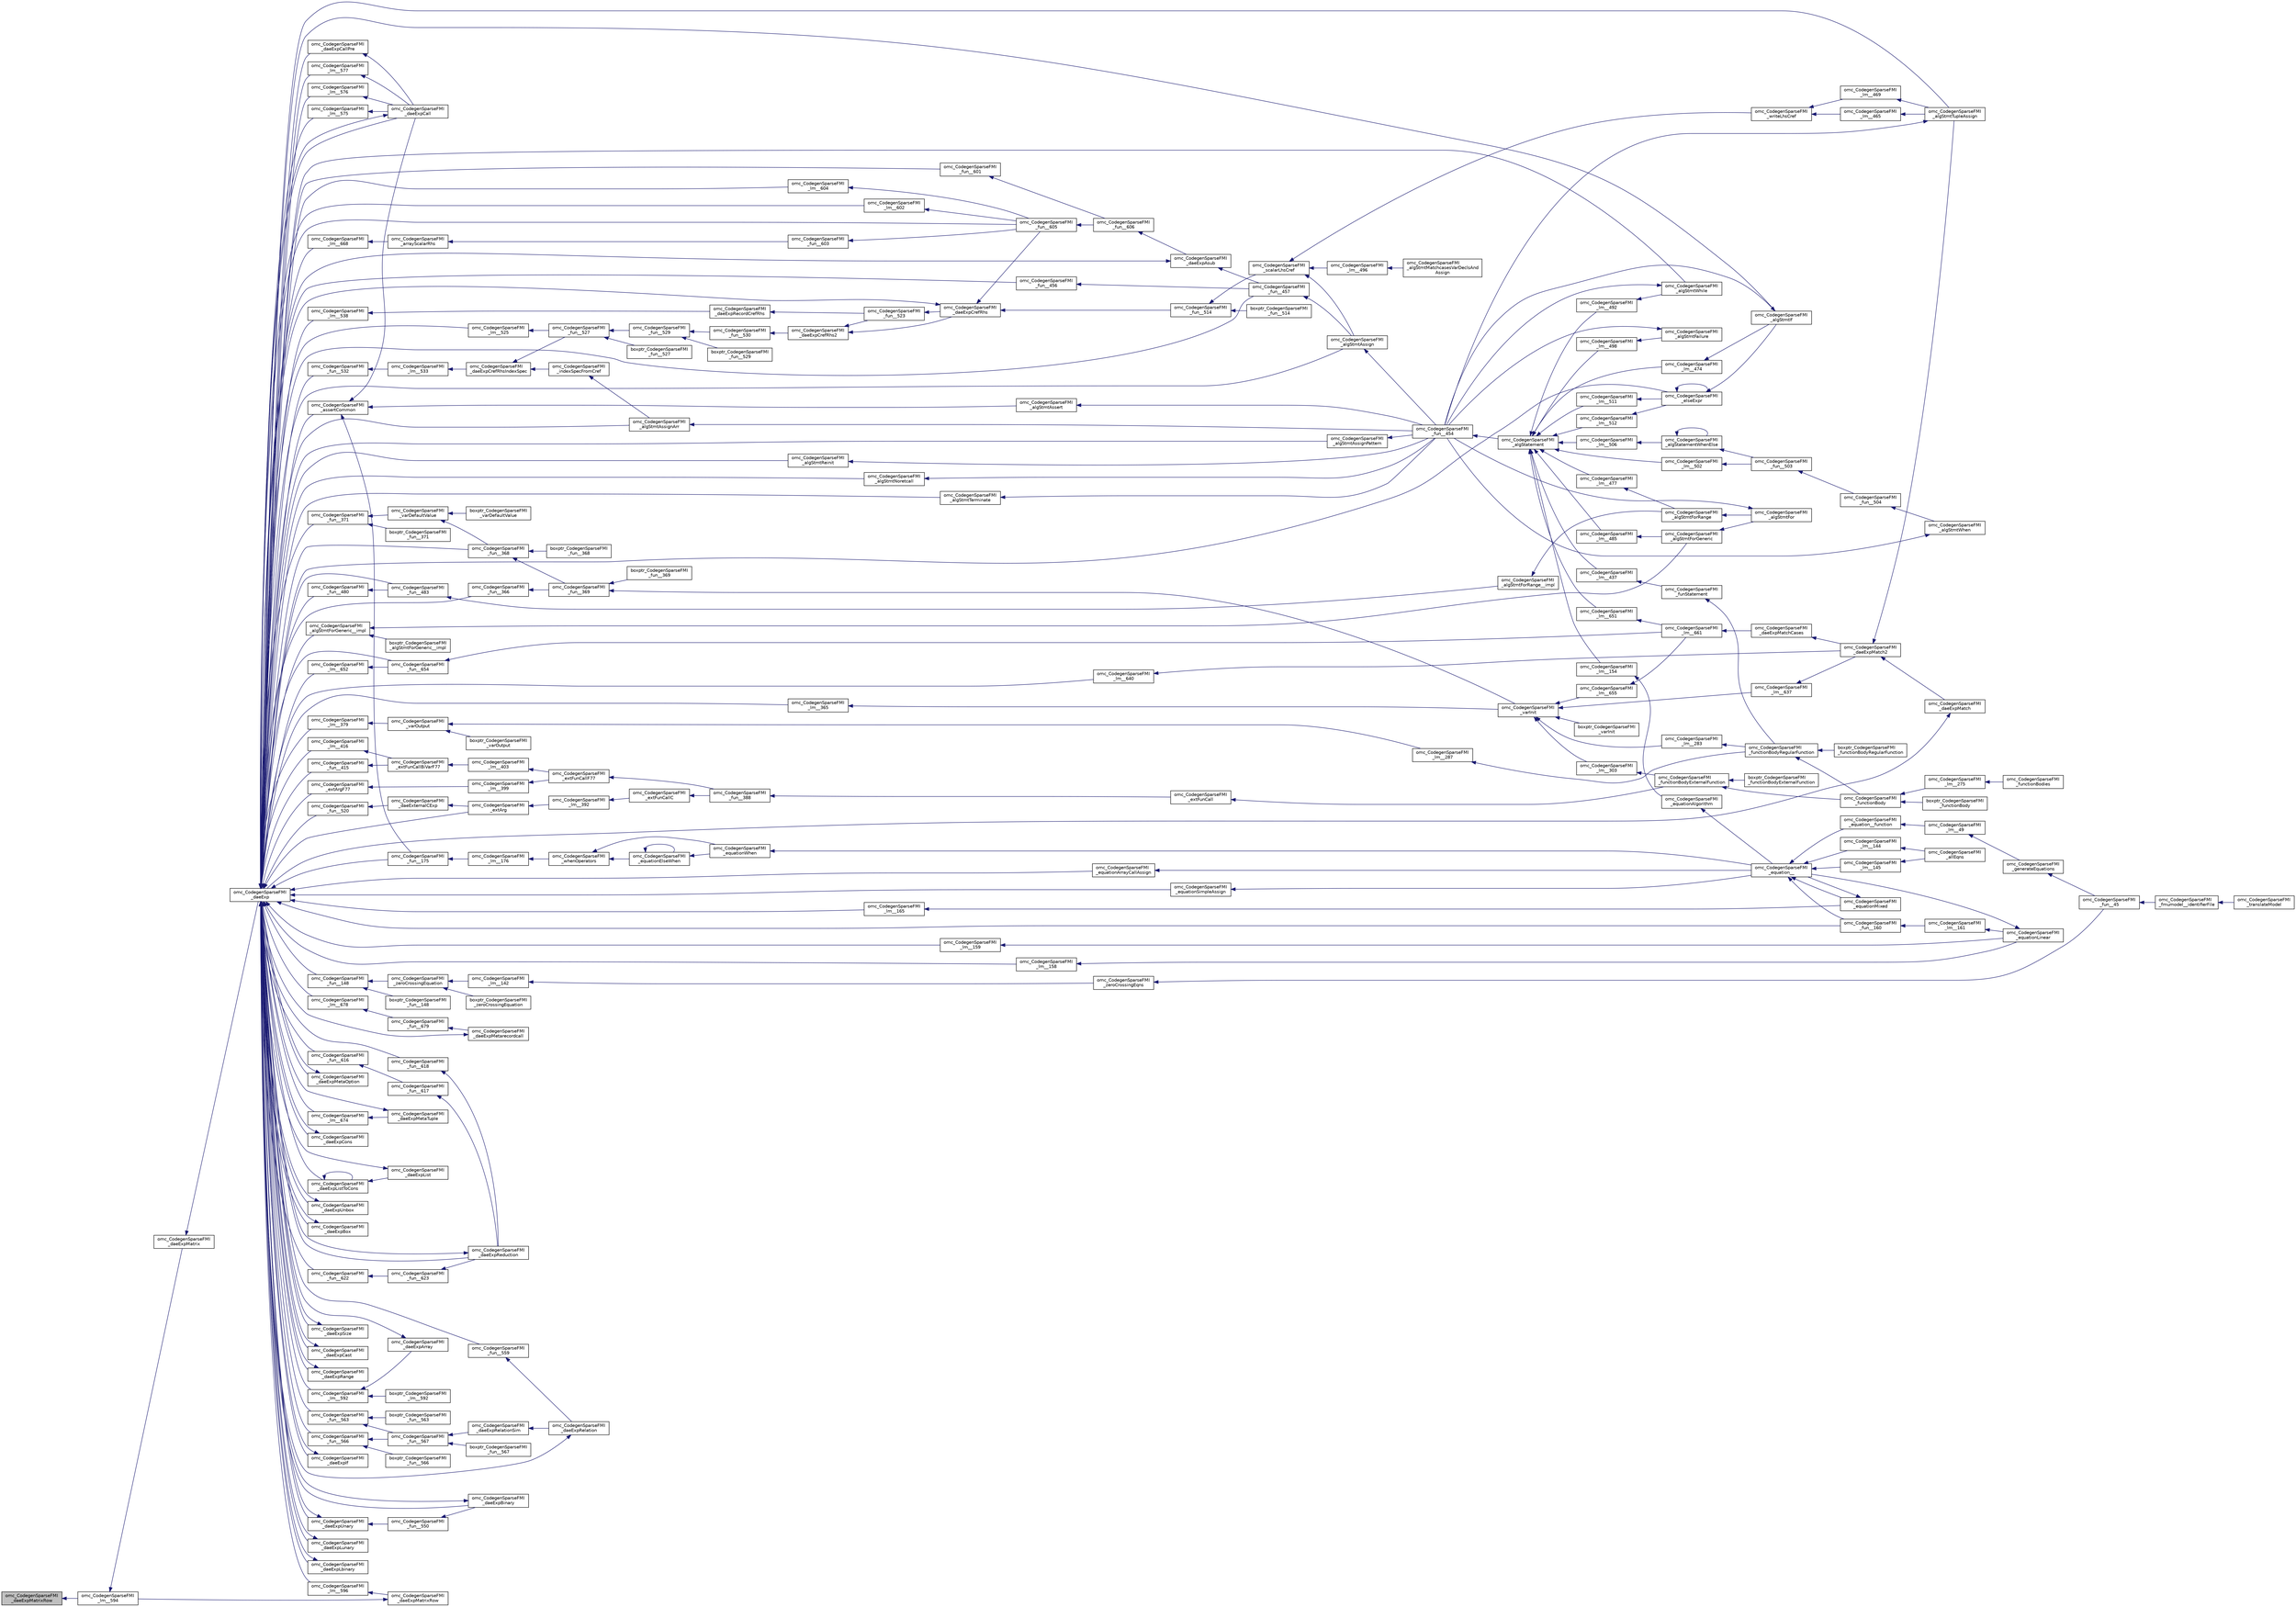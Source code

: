 digraph "omc_CodegenSparseFMI_daeExpMatrixRow"
{
  edge [fontname="Helvetica",fontsize="10",labelfontname="Helvetica",labelfontsize="10"];
  node [fontname="Helvetica",fontsize="10",shape=record];
  rankdir="LR";
  Node59480 [label="omc_CodegenSparseFMI\l_daeExpMatrixRow",height=0.2,width=0.4,color="black", fillcolor="grey75", style="filled", fontcolor="black"];
  Node59480 -> Node59481 [dir="back",color="midnightblue",fontsize="10",style="solid",fontname="Helvetica"];
  Node59481 [label="omc_CodegenSparseFMI\l_lm__594",height=0.2,width=0.4,color="black", fillcolor="white", style="filled",URL="$d1/d2e/_codegen_sparse_f_m_i_8c.html#a6851ce9fae595fa7b523b79ce247f9ea"];
  Node59481 -> Node59482 [dir="back",color="midnightblue",fontsize="10",style="solid",fontname="Helvetica"];
  Node59482 [label="omc_CodegenSparseFMI\l_daeExpMatrix",height=0.2,width=0.4,color="black", fillcolor="white", style="filled",URL="$da/d88/_codegen_sparse_f_m_i_8h.html#a6f74e3aeec53ec03a5f219a12576dca4"];
  Node59482 -> Node59483 [dir="back",color="midnightblue",fontsize="10",style="solid",fontname="Helvetica"];
  Node59483 [label="omc_CodegenSparseFMI\l_daeExp",height=0.2,width=0.4,color="black", fillcolor="white", style="filled",URL="$da/d88/_codegen_sparse_f_m_i_8h.html#ab26972f772620810838d527d8554f2ac"];
  Node59483 -> Node59484 [dir="back",color="midnightblue",fontsize="10",style="solid",fontname="Helvetica"];
  Node59484 [label="omc_CodegenSparseFMI\l_assertCommon",height=0.2,width=0.4,color="black", fillcolor="white", style="filled",URL="$da/d88/_codegen_sparse_f_m_i_8h.html#affff73cc747add47129bcbacc2d38f9a"];
  Node59484 -> Node59485 [dir="back",color="midnightblue",fontsize="10",style="solid",fontname="Helvetica"];
  Node59485 [label="omc_CodegenSparseFMI\l_daeExpCall",height=0.2,width=0.4,color="black", fillcolor="white", style="filled",URL="$da/d88/_codegen_sparse_f_m_i_8h.html#a48a7b37bcd95aafb972b82321fa96aac"];
  Node59485 -> Node59483 [dir="back",color="midnightblue",fontsize="10",style="solid",fontname="Helvetica"];
  Node59484 -> Node59486 [dir="back",color="midnightblue",fontsize="10",style="solid",fontname="Helvetica"];
  Node59486 [label="omc_CodegenSparseFMI\l_algStmtAssert",height=0.2,width=0.4,color="black", fillcolor="white", style="filled",URL="$da/d88/_codegen_sparse_f_m_i_8h.html#a6b429ec5152996a5f9279a3ddf6844b0"];
  Node59486 -> Node59487 [dir="back",color="midnightblue",fontsize="10",style="solid",fontname="Helvetica"];
  Node59487 [label="omc_CodegenSparseFMI\l_fun__454",height=0.2,width=0.4,color="black", fillcolor="white", style="filled",URL="$d1/d2e/_codegen_sparse_f_m_i_8c.html#a38506d8a286cdb1703e9653cec496244"];
  Node59487 -> Node59488 [dir="back",color="midnightblue",fontsize="10",style="solid",fontname="Helvetica"];
  Node59488 [label="omc_CodegenSparseFMI\l_algStatement",height=0.2,width=0.4,color="black", fillcolor="white", style="filled",URL="$da/d88/_codegen_sparse_f_m_i_8h.html#a5d1fbf810cfb458410c3f606dd4518d6"];
  Node59488 -> Node59489 [dir="back",color="midnightblue",fontsize="10",style="solid",fontname="Helvetica"];
  Node59489 [label="omc_CodegenSparseFMI\l_lm__651",height=0.2,width=0.4,color="black", fillcolor="white", style="filled",URL="$d1/d2e/_codegen_sparse_f_m_i_8c.html#a4601ee3bb7611f920e2f9c96c21fce8e"];
  Node59489 -> Node59490 [dir="back",color="midnightblue",fontsize="10",style="solid",fontname="Helvetica"];
  Node59490 [label="omc_CodegenSparseFMI\l_lm__661",height=0.2,width=0.4,color="black", fillcolor="white", style="filled",URL="$d1/d2e/_codegen_sparse_f_m_i_8c.html#af15d08c53a5b48667e16622e16e97ec5"];
  Node59490 -> Node59491 [dir="back",color="midnightblue",fontsize="10",style="solid",fontname="Helvetica"];
  Node59491 [label="omc_CodegenSparseFMI\l_daeExpMatchCases",height=0.2,width=0.4,color="black", fillcolor="white", style="filled",URL="$da/d88/_codegen_sparse_f_m_i_8h.html#a67c72be0aaa49a7a85509e1c5ab98b41"];
  Node59491 -> Node59492 [dir="back",color="midnightblue",fontsize="10",style="solid",fontname="Helvetica"];
  Node59492 [label="omc_CodegenSparseFMI\l_daeExpMatch2",height=0.2,width=0.4,color="black", fillcolor="white", style="filled",URL="$da/d88/_codegen_sparse_f_m_i_8h.html#a3d2d85eda4fc6adaf9f0a30a7a870128"];
  Node59492 -> Node59493 [dir="back",color="midnightblue",fontsize="10",style="solid",fontname="Helvetica"];
  Node59493 [label="omc_CodegenSparseFMI\l_daeExpMatch",height=0.2,width=0.4,color="black", fillcolor="white", style="filled",URL="$da/d88/_codegen_sparse_f_m_i_8h.html#a59ba01dc770311168227b0e3a87b1e1d"];
  Node59493 -> Node59483 [dir="back",color="midnightblue",fontsize="10",style="solid",fontname="Helvetica"];
  Node59492 -> Node59494 [dir="back",color="midnightblue",fontsize="10",style="solid",fontname="Helvetica"];
  Node59494 [label="omc_CodegenSparseFMI\l_algStmtTupleAssign",height=0.2,width=0.4,color="black", fillcolor="white", style="filled",URL="$da/d88/_codegen_sparse_f_m_i_8h.html#a97aeb17841cb7160e7635ac180b44c9c"];
  Node59494 -> Node59487 [dir="back",color="midnightblue",fontsize="10",style="solid",fontname="Helvetica"];
  Node59488 -> Node59495 [dir="back",color="midnightblue",fontsize="10",style="solid",fontname="Helvetica"];
  Node59495 [label="omc_CodegenSparseFMI\l_lm__512",height=0.2,width=0.4,color="black", fillcolor="white", style="filled",URL="$d1/d2e/_codegen_sparse_f_m_i_8c.html#af95888dfe83bb5057d8fd4311bb02812"];
  Node59495 -> Node59496 [dir="back",color="midnightblue",fontsize="10",style="solid",fontname="Helvetica"];
  Node59496 [label="omc_CodegenSparseFMI\l_elseExpr",height=0.2,width=0.4,color="black", fillcolor="white", style="filled",URL="$da/d88/_codegen_sparse_f_m_i_8h.html#ae02994b817886c3b7f562e9552fec536"];
  Node59496 -> Node59496 [dir="back",color="midnightblue",fontsize="10",style="solid",fontname="Helvetica"];
  Node59496 -> Node59497 [dir="back",color="midnightblue",fontsize="10",style="solid",fontname="Helvetica"];
  Node59497 [label="omc_CodegenSparseFMI\l_algStmtIf",height=0.2,width=0.4,color="black", fillcolor="white", style="filled",URL="$da/d88/_codegen_sparse_f_m_i_8h.html#aa72b2ef57d1e5ee8a926acad88bf499d"];
  Node59497 -> Node59487 [dir="back",color="midnightblue",fontsize="10",style="solid",fontname="Helvetica"];
  Node59488 -> Node59498 [dir="back",color="midnightblue",fontsize="10",style="solid",fontname="Helvetica"];
  Node59498 [label="omc_CodegenSparseFMI\l_lm__511",height=0.2,width=0.4,color="black", fillcolor="white", style="filled",URL="$d1/d2e/_codegen_sparse_f_m_i_8c.html#ab0773a7f193a1fc208023bda15bcd13e"];
  Node59498 -> Node59496 [dir="back",color="midnightblue",fontsize="10",style="solid",fontname="Helvetica"];
  Node59488 -> Node59499 [dir="back",color="midnightblue",fontsize="10",style="solid",fontname="Helvetica"];
  Node59499 [label="omc_CodegenSparseFMI\l_lm__506",height=0.2,width=0.4,color="black", fillcolor="white", style="filled",URL="$d1/d2e/_codegen_sparse_f_m_i_8c.html#ab9c484cbc52677b6df8e8fb6df621cc0"];
  Node59499 -> Node59500 [dir="back",color="midnightblue",fontsize="10",style="solid",fontname="Helvetica"];
  Node59500 [label="omc_CodegenSparseFMI\l_algStatementWhenElse",height=0.2,width=0.4,color="black", fillcolor="white", style="filled",URL="$da/d88/_codegen_sparse_f_m_i_8h.html#a55c70c95b005ab4e4a668af539875303"];
  Node59500 -> Node59500 [dir="back",color="midnightblue",fontsize="10",style="solid",fontname="Helvetica"];
  Node59500 -> Node59501 [dir="back",color="midnightblue",fontsize="10",style="solid",fontname="Helvetica"];
  Node59501 [label="omc_CodegenSparseFMI\l_fun__503",height=0.2,width=0.4,color="black", fillcolor="white", style="filled",URL="$d1/d2e/_codegen_sparse_f_m_i_8c.html#a2f60622244298e4d41f2a4f51d7b6875"];
  Node59501 -> Node59502 [dir="back",color="midnightblue",fontsize="10",style="solid",fontname="Helvetica"];
  Node59502 [label="omc_CodegenSparseFMI\l_fun__504",height=0.2,width=0.4,color="black", fillcolor="white", style="filled",URL="$d1/d2e/_codegen_sparse_f_m_i_8c.html#a34c708458b1cf12fb6f5f8b4d739cfd1"];
  Node59502 -> Node59503 [dir="back",color="midnightblue",fontsize="10",style="solid",fontname="Helvetica"];
  Node59503 [label="omc_CodegenSparseFMI\l_algStmtWhen",height=0.2,width=0.4,color="black", fillcolor="white", style="filled",URL="$da/d88/_codegen_sparse_f_m_i_8h.html#a1045cff030f158d7beb1890107038b8d"];
  Node59503 -> Node59487 [dir="back",color="midnightblue",fontsize="10",style="solid",fontname="Helvetica"];
  Node59488 -> Node59504 [dir="back",color="midnightblue",fontsize="10",style="solid",fontname="Helvetica"];
  Node59504 [label="omc_CodegenSparseFMI\l_lm__502",height=0.2,width=0.4,color="black", fillcolor="white", style="filled",URL="$d1/d2e/_codegen_sparse_f_m_i_8c.html#a7b108abc44b96cb6c9ed48e243a90fad"];
  Node59504 -> Node59501 [dir="back",color="midnightblue",fontsize="10",style="solid",fontname="Helvetica"];
  Node59488 -> Node59505 [dir="back",color="midnightblue",fontsize="10",style="solid",fontname="Helvetica"];
  Node59505 [label="omc_CodegenSparseFMI\l_lm__498",height=0.2,width=0.4,color="black", fillcolor="white", style="filled",URL="$d1/d2e/_codegen_sparse_f_m_i_8c.html#a9a587324a76d2a404951bc9b392ed5cb"];
  Node59505 -> Node59506 [dir="back",color="midnightblue",fontsize="10",style="solid",fontname="Helvetica"];
  Node59506 [label="omc_CodegenSparseFMI\l_algStmtFailure",height=0.2,width=0.4,color="black", fillcolor="white", style="filled",URL="$da/d88/_codegen_sparse_f_m_i_8h.html#ad11b2d0a665f24fbe809721a52d58392"];
  Node59506 -> Node59487 [dir="back",color="midnightblue",fontsize="10",style="solid",fontname="Helvetica"];
  Node59488 -> Node59507 [dir="back",color="midnightblue",fontsize="10",style="solid",fontname="Helvetica"];
  Node59507 [label="omc_CodegenSparseFMI\l_lm__492",height=0.2,width=0.4,color="black", fillcolor="white", style="filled",URL="$d1/d2e/_codegen_sparse_f_m_i_8c.html#a72ef5dd5785e8cfbae898a4957299174"];
  Node59507 -> Node59508 [dir="back",color="midnightblue",fontsize="10",style="solid",fontname="Helvetica"];
  Node59508 [label="omc_CodegenSparseFMI\l_algStmtWhile",height=0.2,width=0.4,color="black", fillcolor="white", style="filled",URL="$da/d88/_codegen_sparse_f_m_i_8h.html#a737e817657aa616db460e3a97c2e3107"];
  Node59508 -> Node59487 [dir="back",color="midnightblue",fontsize="10",style="solid",fontname="Helvetica"];
  Node59488 -> Node59509 [dir="back",color="midnightblue",fontsize="10",style="solid",fontname="Helvetica"];
  Node59509 [label="omc_CodegenSparseFMI\l_lm__485",height=0.2,width=0.4,color="black", fillcolor="white", style="filled",URL="$d1/d2e/_codegen_sparse_f_m_i_8c.html#aaee69379b676eacca1ab73ffa0291eea"];
  Node59509 -> Node59510 [dir="back",color="midnightblue",fontsize="10",style="solid",fontname="Helvetica"];
  Node59510 [label="omc_CodegenSparseFMI\l_algStmtForGeneric",height=0.2,width=0.4,color="black", fillcolor="white", style="filled",URL="$da/d88/_codegen_sparse_f_m_i_8h.html#a15ee44d2afe47cb6295a4d916b0ca7a1"];
  Node59510 -> Node59511 [dir="back",color="midnightblue",fontsize="10",style="solid",fontname="Helvetica"];
  Node59511 [label="omc_CodegenSparseFMI\l_algStmtFor",height=0.2,width=0.4,color="black", fillcolor="white", style="filled",URL="$da/d88/_codegen_sparse_f_m_i_8h.html#a4a85a211bdd342c5634f687ac8530821"];
  Node59511 -> Node59487 [dir="back",color="midnightblue",fontsize="10",style="solid",fontname="Helvetica"];
  Node59488 -> Node59512 [dir="back",color="midnightblue",fontsize="10",style="solid",fontname="Helvetica"];
  Node59512 [label="omc_CodegenSparseFMI\l_lm__477",height=0.2,width=0.4,color="black", fillcolor="white", style="filled",URL="$d1/d2e/_codegen_sparse_f_m_i_8c.html#a2f9a22c9a97ca26efa4457a52c8310c9"];
  Node59512 -> Node59513 [dir="back",color="midnightblue",fontsize="10",style="solid",fontname="Helvetica"];
  Node59513 [label="omc_CodegenSparseFMI\l_algStmtForRange",height=0.2,width=0.4,color="black", fillcolor="white", style="filled",URL="$da/d88/_codegen_sparse_f_m_i_8h.html#aec1da676936e15ede37d5d7df69bd5d3"];
  Node59513 -> Node59511 [dir="back",color="midnightblue",fontsize="10",style="solid",fontname="Helvetica"];
  Node59488 -> Node59514 [dir="back",color="midnightblue",fontsize="10",style="solid",fontname="Helvetica"];
  Node59514 [label="omc_CodegenSparseFMI\l_lm__474",height=0.2,width=0.4,color="black", fillcolor="white", style="filled",URL="$d1/d2e/_codegen_sparse_f_m_i_8c.html#a39706f1a079b0966689768a75ddc77b3"];
  Node59514 -> Node59497 [dir="back",color="midnightblue",fontsize="10",style="solid",fontname="Helvetica"];
  Node59488 -> Node59515 [dir="back",color="midnightblue",fontsize="10",style="solid",fontname="Helvetica"];
  Node59515 [label="omc_CodegenSparseFMI\l_lm__437",height=0.2,width=0.4,color="black", fillcolor="white", style="filled",URL="$d1/d2e/_codegen_sparse_f_m_i_8c.html#a1bcb8bb8090787c8cfad3cc233eb2cbb"];
  Node59515 -> Node59516 [dir="back",color="midnightblue",fontsize="10",style="solid",fontname="Helvetica"];
  Node59516 [label="omc_CodegenSparseFMI\l_funStatement",height=0.2,width=0.4,color="black", fillcolor="white", style="filled",URL="$da/d88/_codegen_sparse_f_m_i_8h.html#a6011fbd6700693d91a736f67f7cd333a"];
  Node59516 -> Node59517 [dir="back",color="midnightblue",fontsize="10",style="solid",fontname="Helvetica"];
  Node59517 [label="omc_CodegenSparseFMI\l_functionBodyRegularFunction",height=0.2,width=0.4,color="black", fillcolor="white", style="filled",URL="$da/d88/_codegen_sparse_f_m_i_8h.html#a35f588d60d8560ad7c541738fc9bc5d0"];
  Node59517 -> Node59518 [dir="back",color="midnightblue",fontsize="10",style="solid",fontname="Helvetica"];
  Node59518 [label="boxptr_CodegenSparseFMI\l_functionBodyRegularFunction",height=0.2,width=0.4,color="black", fillcolor="white", style="filled",URL="$da/d88/_codegen_sparse_f_m_i_8h.html#ad0cd59d6ca1bf8ab02b015f235daadf1"];
  Node59517 -> Node59519 [dir="back",color="midnightblue",fontsize="10",style="solid",fontname="Helvetica"];
  Node59519 [label="omc_CodegenSparseFMI\l_functionBody",height=0.2,width=0.4,color="black", fillcolor="white", style="filled",URL="$da/d88/_codegen_sparse_f_m_i_8h.html#a8326dd08d50f77b343a0b1e9fdee90d6"];
  Node59519 -> Node59520 [dir="back",color="midnightblue",fontsize="10",style="solid",fontname="Helvetica"];
  Node59520 [label="boxptr_CodegenSparseFMI\l_functionBody",height=0.2,width=0.4,color="black", fillcolor="white", style="filled",URL="$da/d88/_codegen_sparse_f_m_i_8h.html#a1450c37977ff46f0a318f1740d46b3a2"];
  Node59519 -> Node59521 [dir="back",color="midnightblue",fontsize="10",style="solid",fontname="Helvetica"];
  Node59521 [label="omc_CodegenSparseFMI\l_lm__275",height=0.2,width=0.4,color="black", fillcolor="white", style="filled",URL="$d1/d2e/_codegen_sparse_f_m_i_8c.html#afa6f1fb10983410b266344362bafabb7"];
  Node59521 -> Node59522 [dir="back",color="midnightblue",fontsize="10",style="solid",fontname="Helvetica"];
  Node59522 [label="omc_CodegenSparseFMI\l_functionBodies",height=0.2,width=0.4,color="black", fillcolor="white", style="filled",URL="$da/d88/_codegen_sparse_f_m_i_8h.html#ad5d463f801d993e3be31d7c8963771af"];
  Node59488 -> Node59523 [dir="back",color="midnightblue",fontsize="10",style="solid",fontname="Helvetica"];
  Node59523 [label="omc_CodegenSparseFMI\l_lm__154",height=0.2,width=0.4,color="black", fillcolor="white", style="filled",URL="$d1/d2e/_codegen_sparse_f_m_i_8c.html#a1572fc969206bf7560bccaad1883519a"];
  Node59523 -> Node59524 [dir="back",color="midnightblue",fontsize="10",style="solid",fontname="Helvetica"];
  Node59524 [label="omc_CodegenSparseFMI\l_equationAlgorithm",height=0.2,width=0.4,color="black", fillcolor="white", style="filled",URL="$da/d88/_codegen_sparse_f_m_i_8h.html#adc1144a1e01b13d32f1cd272edef769f"];
  Node59524 -> Node59525 [dir="back",color="midnightblue",fontsize="10",style="solid",fontname="Helvetica"];
  Node59525 [label="omc_CodegenSparseFMI\l_equation__",height=0.2,width=0.4,color="black", fillcolor="white", style="filled",URL="$da/d88/_codegen_sparse_f_m_i_8h.html#a99f4c0cb745d02faf3615bcda104a18a"];
  Node59525 -> Node59526 [dir="back",color="midnightblue",fontsize="10",style="solid",fontname="Helvetica"];
  Node59526 [label="omc_CodegenSparseFMI\l_equationMixed",height=0.2,width=0.4,color="black", fillcolor="white", style="filled",URL="$da/d88/_codegen_sparse_f_m_i_8h.html#ac29f9768bd0d77a3e1e85ee8d33113f2"];
  Node59526 -> Node59525 [dir="back",color="midnightblue",fontsize="10",style="solid",fontname="Helvetica"];
  Node59525 -> Node59527 [dir="back",color="midnightblue",fontsize="10",style="solid",fontname="Helvetica"];
  Node59527 [label="omc_CodegenSparseFMI\l_fun__160",height=0.2,width=0.4,color="black", fillcolor="white", style="filled",URL="$d1/d2e/_codegen_sparse_f_m_i_8c.html#ae706b7e1daac9ecce083bb0f153c4537"];
  Node59527 -> Node59528 [dir="back",color="midnightblue",fontsize="10",style="solid",fontname="Helvetica"];
  Node59528 [label="omc_CodegenSparseFMI\l_lm__161",height=0.2,width=0.4,color="black", fillcolor="white", style="filled",URL="$d1/d2e/_codegen_sparse_f_m_i_8c.html#afef10b15667b5fa348e2e5474100a059"];
  Node59528 -> Node59529 [dir="back",color="midnightblue",fontsize="10",style="solid",fontname="Helvetica"];
  Node59529 [label="omc_CodegenSparseFMI\l_equationLinear",height=0.2,width=0.4,color="black", fillcolor="white", style="filled",URL="$da/d88/_codegen_sparse_f_m_i_8h.html#ae8ae758cee8e51f80c69f273ea2dead4"];
  Node59529 -> Node59525 [dir="back",color="midnightblue",fontsize="10",style="solid",fontname="Helvetica"];
  Node59525 -> Node59530 [dir="back",color="midnightblue",fontsize="10",style="solid",fontname="Helvetica"];
  Node59530 [label="omc_CodegenSparseFMI\l_lm__145",height=0.2,width=0.4,color="black", fillcolor="white", style="filled",URL="$d1/d2e/_codegen_sparse_f_m_i_8c.html#a482b9fe4a2cf1170ba37c04cbeeba56b"];
  Node59530 -> Node59531 [dir="back",color="midnightblue",fontsize="10",style="solid",fontname="Helvetica"];
  Node59531 [label="omc_CodegenSparseFMI\l_allEqns",height=0.2,width=0.4,color="black", fillcolor="white", style="filled",URL="$da/d88/_codegen_sparse_f_m_i_8h.html#a94fa0652e8d98e8869394cc988af391b"];
  Node59525 -> Node59532 [dir="back",color="midnightblue",fontsize="10",style="solid",fontname="Helvetica"];
  Node59532 [label="omc_CodegenSparseFMI\l_lm__144",height=0.2,width=0.4,color="black", fillcolor="white", style="filled",URL="$d1/d2e/_codegen_sparse_f_m_i_8c.html#a53bc84287c3730b73c523380ca378dcf"];
  Node59532 -> Node59531 [dir="back",color="midnightblue",fontsize="10",style="solid",fontname="Helvetica"];
  Node59525 -> Node59533 [dir="back",color="midnightblue",fontsize="10",style="solid",fontname="Helvetica"];
  Node59533 [label="omc_CodegenSparseFMI\l_equation__function",height=0.2,width=0.4,color="black", fillcolor="white", style="filled",URL="$da/d88/_codegen_sparse_f_m_i_8h.html#a3b6d78478d2920ade27380933feef664"];
  Node59533 -> Node59534 [dir="back",color="midnightblue",fontsize="10",style="solid",fontname="Helvetica"];
  Node59534 [label="omc_CodegenSparseFMI\l_lm__49",height=0.2,width=0.4,color="black", fillcolor="white", style="filled",URL="$d1/d2e/_codegen_sparse_f_m_i_8c.html#afd950130e5951ce5d9b078504b8e5445"];
  Node59534 -> Node59535 [dir="back",color="midnightblue",fontsize="10",style="solid",fontname="Helvetica"];
  Node59535 [label="omc_CodegenSparseFMI\l_generateEquations",height=0.2,width=0.4,color="black", fillcolor="white", style="filled",URL="$da/d88/_codegen_sparse_f_m_i_8h.html#a944e50c37aa93fa6e9c540a7d9a7f671"];
  Node59535 -> Node59536 [dir="back",color="midnightblue",fontsize="10",style="solid",fontname="Helvetica"];
  Node59536 [label="omc_CodegenSparseFMI\l_fun__45",height=0.2,width=0.4,color="black", fillcolor="white", style="filled",URL="$d1/d2e/_codegen_sparse_f_m_i_8c.html#a33c397eee4567dbaf5269d88f9ea50f2"];
  Node59536 -> Node59537 [dir="back",color="midnightblue",fontsize="10",style="solid",fontname="Helvetica"];
  Node59537 [label="omc_CodegenSparseFMI\l_fmumodel__identifierFile",height=0.2,width=0.4,color="black", fillcolor="white", style="filled",URL="$da/d88/_codegen_sparse_f_m_i_8h.html#a0d704247081fbb1f268bdd5ae5d7f3f3"];
  Node59537 -> Node59538 [dir="back",color="midnightblue",fontsize="10",style="solid",fontname="Helvetica"];
  Node59538 [label="omc_CodegenSparseFMI\l_translateModel",height=0.2,width=0.4,color="black", fillcolor="white", style="filled",URL="$da/d88/_codegen_sparse_f_m_i_8h.html#a6e115544fcae7968ab9fa00a0ea17b1d"];
  Node59484 -> Node59539 [dir="back",color="midnightblue",fontsize="10",style="solid",fontname="Helvetica"];
  Node59539 [label="omc_CodegenSparseFMI\l_fun__175",height=0.2,width=0.4,color="black", fillcolor="white", style="filled",URL="$d1/d2e/_codegen_sparse_f_m_i_8c.html#ae71d3dbce84027f4da25d630128e9f06"];
  Node59539 -> Node59540 [dir="back",color="midnightblue",fontsize="10",style="solid",fontname="Helvetica"];
  Node59540 [label="omc_CodegenSparseFMI\l_lm__176",height=0.2,width=0.4,color="black", fillcolor="white", style="filled",URL="$d1/d2e/_codegen_sparse_f_m_i_8c.html#a3aab67e796da3718ac21ae4e0b10522b"];
  Node59540 -> Node59541 [dir="back",color="midnightblue",fontsize="10",style="solid",fontname="Helvetica"];
  Node59541 [label="omc_CodegenSparseFMI\l_whenOperators",height=0.2,width=0.4,color="black", fillcolor="white", style="filled",URL="$da/d88/_codegen_sparse_f_m_i_8h.html#aaa56a6cbe937c9e43604fbefcddc43d4"];
  Node59541 -> Node59542 [dir="back",color="midnightblue",fontsize="10",style="solid",fontname="Helvetica"];
  Node59542 [label="omc_CodegenSparseFMI\l_equationElseWhen",height=0.2,width=0.4,color="black", fillcolor="white", style="filled",URL="$da/d88/_codegen_sparse_f_m_i_8h.html#a9252f94be6a8d4db5d542a2a30867d21"];
  Node59542 -> Node59542 [dir="back",color="midnightblue",fontsize="10",style="solid",fontname="Helvetica"];
  Node59542 -> Node59543 [dir="back",color="midnightblue",fontsize="10",style="solid",fontname="Helvetica"];
  Node59543 [label="omc_CodegenSparseFMI\l_equationWhen",height=0.2,width=0.4,color="black", fillcolor="white", style="filled",URL="$da/d88/_codegen_sparse_f_m_i_8h.html#a182b50d619540de019adbeb9053f85d2"];
  Node59543 -> Node59525 [dir="back",color="midnightblue",fontsize="10",style="solid",fontname="Helvetica"];
  Node59541 -> Node59543 [dir="back",color="midnightblue",fontsize="10",style="solid",fontname="Helvetica"];
  Node59483 -> Node59544 [dir="back",color="midnightblue",fontsize="10",style="solid",fontname="Helvetica"];
  Node59544 [label="omc_CodegenSparseFMI\l_algStmtAssignPattern",height=0.2,width=0.4,color="black", fillcolor="white", style="filled",URL="$da/d88/_codegen_sparse_f_m_i_8h.html#aa769cf6a279946c8484ba60efafa1bc7"];
  Node59544 -> Node59487 [dir="back",color="midnightblue",fontsize="10",style="solid",fontname="Helvetica"];
  Node59483 -> Node59545 [dir="back",color="midnightblue",fontsize="10",style="solid",fontname="Helvetica"];
  Node59545 [label="omc_CodegenSparseFMI\l_lm__678",height=0.2,width=0.4,color="black", fillcolor="white", style="filled",URL="$d1/d2e/_codegen_sparse_f_m_i_8c.html#a128c47290974b3ffbcea043e82979943"];
  Node59545 -> Node59546 [dir="back",color="midnightblue",fontsize="10",style="solid",fontname="Helvetica"];
  Node59546 [label="omc_CodegenSparseFMI\l_fun__679",height=0.2,width=0.4,color="black", fillcolor="white", style="filled",URL="$d1/d2e/_codegen_sparse_f_m_i_8c.html#a2365ba198f39b872daa06cc5d23c6252"];
  Node59546 -> Node59547 [dir="back",color="midnightblue",fontsize="10",style="solid",fontname="Helvetica"];
  Node59547 [label="omc_CodegenSparseFMI\l_daeExpMetarecordcall",height=0.2,width=0.4,color="black", fillcolor="white", style="filled",URL="$da/d88/_codegen_sparse_f_m_i_8h.html#af4d3cdaeb7380d8a65146e12030c5c0e"];
  Node59547 -> Node59483 [dir="back",color="midnightblue",fontsize="10",style="solid",fontname="Helvetica"];
  Node59483 -> Node59548 [dir="back",color="midnightblue",fontsize="10",style="solid",fontname="Helvetica"];
  Node59548 [label="omc_CodegenSparseFMI\l_daeExpMetaOption",height=0.2,width=0.4,color="black", fillcolor="white", style="filled",URL="$da/d88/_codegen_sparse_f_m_i_8h.html#ae536b39241762561555271004c37440e"];
  Node59548 -> Node59483 [dir="back",color="midnightblue",fontsize="10",style="solid",fontname="Helvetica"];
  Node59483 -> Node59549 [dir="back",color="midnightblue",fontsize="10",style="solid",fontname="Helvetica"];
  Node59549 [label="omc_CodegenSparseFMI\l_lm__674",height=0.2,width=0.4,color="black", fillcolor="white", style="filled",URL="$d1/d2e/_codegen_sparse_f_m_i_8c.html#ad52f1b672015908228e495a9b9ff40ca"];
  Node59549 -> Node59550 [dir="back",color="midnightblue",fontsize="10",style="solid",fontname="Helvetica"];
  Node59550 [label="omc_CodegenSparseFMI\l_daeExpMetaTuple",height=0.2,width=0.4,color="black", fillcolor="white", style="filled",URL="$da/d88/_codegen_sparse_f_m_i_8h.html#a37dab4d4c7bc7fd838505c060a8b9049"];
  Node59550 -> Node59483 [dir="back",color="midnightblue",fontsize="10",style="solid",fontname="Helvetica"];
  Node59483 -> Node59551 [dir="back",color="midnightblue",fontsize="10",style="solid",fontname="Helvetica"];
  Node59551 [label="omc_CodegenSparseFMI\l_daeExpCons",height=0.2,width=0.4,color="black", fillcolor="white", style="filled",URL="$da/d88/_codegen_sparse_f_m_i_8h.html#ab881b9f7dbddb69fe91bb74c9c5c54c1"];
  Node59551 -> Node59483 [dir="back",color="midnightblue",fontsize="10",style="solid",fontname="Helvetica"];
  Node59483 -> Node59552 [dir="back",color="midnightblue",fontsize="10",style="solid",fontname="Helvetica"];
  Node59552 [label="omc_CodegenSparseFMI\l_daeExpListToCons",height=0.2,width=0.4,color="black", fillcolor="white", style="filled",URL="$da/d88/_codegen_sparse_f_m_i_8h.html#a1d1ae6cb82e69292e58b8c65e002ea55"];
  Node59552 -> Node59552 [dir="back",color="midnightblue",fontsize="10",style="solid",fontname="Helvetica"];
  Node59552 -> Node59553 [dir="back",color="midnightblue",fontsize="10",style="solid",fontname="Helvetica"];
  Node59553 [label="omc_CodegenSparseFMI\l_daeExpList",height=0.2,width=0.4,color="black", fillcolor="white", style="filled",URL="$da/d88/_codegen_sparse_f_m_i_8h.html#a2f666b582c610d5c8b23988ecba9664b"];
  Node59553 -> Node59483 [dir="back",color="midnightblue",fontsize="10",style="solid",fontname="Helvetica"];
  Node59483 -> Node59554 [dir="back",color="midnightblue",fontsize="10",style="solid",fontname="Helvetica"];
  Node59554 [label="omc_CodegenSparseFMI\l_lm__668",height=0.2,width=0.4,color="black", fillcolor="white", style="filled",URL="$d1/d2e/_codegen_sparse_f_m_i_8c.html#a76351725b41da0af498aadf54b92c275"];
  Node59554 -> Node59555 [dir="back",color="midnightblue",fontsize="10",style="solid",fontname="Helvetica"];
  Node59555 [label="omc_CodegenSparseFMI\l_arrayScalarRhs",height=0.2,width=0.4,color="black", fillcolor="white", style="filled",URL="$da/d88/_codegen_sparse_f_m_i_8h.html#ab4de96fd8fb5647ef325ca122a4753f3"];
  Node59555 -> Node59556 [dir="back",color="midnightblue",fontsize="10",style="solid",fontname="Helvetica"];
  Node59556 [label="omc_CodegenSparseFMI\l_fun__603",height=0.2,width=0.4,color="black", fillcolor="white", style="filled",URL="$d1/d2e/_codegen_sparse_f_m_i_8c.html#adbd2857da6df0e479b3bd77c5b7a8f7d"];
  Node59556 -> Node59557 [dir="back",color="midnightblue",fontsize="10",style="solid",fontname="Helvetica"];
  Node59557 [label="omc_CodegenSparseFMI\l_fun__605",height=0.2,width=0.4,color="black", fillcolor="white", style="filled",URL="$d1/d2e/_codegen_sparse_f_m_i_8c.html#a9bd0f333ed74be93d8bd6468cde56736"];
  Node59557 -> Node59558 [dir="back",color="midnightblue",fontsize="10",style="solid",fontname="Helvetica"];
  Node59558 [label="omc_CodegenSparseFMI\l_fun__606",height=0.2,width=0.4,color="black", fillcolor="white", style="filled",URL="$d1/d2e/_codegen_sparse_f_m_i_8c.html#a57e7ee8cc6cf0e5de142a92a92caf6d0"];
  Node59558 -> Node59559 [dir="back",color="midnightblue",fontsize="10",style="solid",fontname="Helvetica"];
  Node59559 [label="omc_CodegenSparseFMI\l_daeExpAsub",height=0.2,width=0.4,color="black", fillcolor="white", style="filled",URL="$da/d88/_codegen_sparse_f_m_i_8h.html#ab042430b0f630bd548c9122206a41a76"];
  Node59559 -> Node59483 [dir="back",color="midnightblue",fontsize="10",style="solid",fontname="Helvetica"];
  Node59559 -> Node59560 [dir="back",color="midnightblue",fontsize="10",style="solid",fontname="Helvetica"];
  Node59560 [label="omc_CodegenSparseFMI\l_fun__457",height=0.2,width=0.4,color="black", fillcolor="white", style="filled",URL="$d1/d2e/_codegen_sparse_f_m_i_8c.html#a9a66843f2c8f85ed8a0e89829eadf41b"];
  Node59560 -> Node59561 [dir="back",color="midnightblue",fontsize="10",style="solid",fontname="Helvetica"];
  Node59561 [label="omc_CodegenSparseFMI\l_algStmtAssign",height=0.2,width=0.4,color="black", fillcolor="white", style="filled",URL="$da/d88/_codegen_sparse_f_m_i_8h.html#a1c3cbb22c2453d6b93e5a19e87126639"];
  Node59561 -> Node59487 [dir="back",color="midnightblue",fontsize="10",style="solid",fontname="Helvetica"];
  Node59483 -> Node59562 [dir="back",color="midnightblue",fontsize="10",style="solid",fontname="Helvetica"];
  Node59562 [label="omc_CodegenSparseFMI\l_daeExpUnbox",height=0.2,width=0.4,color="black", fillcolor="white", style="filled",URL="$da/d88/_codegen_sparse_f_m_i_8h.html#ad8a93ec5bfec6454d268e95a82bf96b8"];
  Node59562 -> Node59483 [dir="back",color="midnightblue",fontsize="10",style="solid",fontname="Helvetica"];
  Node59483 -> Node59563 [dir="back",color="midnightblue",fontsize="10",style="solid",fontname="Helvetica"];
  Node59563 [label="omc_CodegenSparseFMI\l_daeExpBox",height=0.2,width=0.4,color="black", fillcolor="white", style="filled",URL="$da/d88/_codegen_sparse_f_m_i_8h.html#a39dc1615a535b01d20db9b87fc607d3c"];
  Node59563 -> Node59483 [dir="back",color="midnightblue",fontsize="10",style="solid",fontname="Helvetica"];
  Node59483 -> Node59564 [dir="back",color="midnightblue",fontsize="10",style="solid",fontname="Helvetica"];
  Node59564 [label="omc_CodegenSparseFMI\l_fun__654",height=0.2,width=0.4,color="black", fillcolor="white", style="filled",URL="$d1/d2e/_codegen_sparse_f_m_i_8c.html#a779418d021f2bf6e5e05257271d6512f"];
  Node59564 -> Node59490 [dir="back",color="midnightblue",fontsize="10",style="solid",fontname="Helvetica"];
  Node59483 -> Node59565 [dir="back",color="midnightblue",fontsize="10",style="solid",fontname="Helvetica"];
  Node59565 [label="omc_CodegenSparseFMI\l_lm__652",height=0.2,width=0.4,color="black", fillcolor="white", style="filled",URL="$d1/d2e/_codegen_sparse_f_m_i_8c.html#afb77daba20dc13d99f8916228d277ad2"];
  Node59565 -> Node59564 [dir="back",color="midnightblue",fontsize="10",style="solid",fontname="Helvetica"];
  Node59483 -> Node59566 [dir="back",color="midnightblue",fontsize="10",style="solid",fontname="Helvetica"];
  Node59566 [label="omc_CodegenSparseFMI\l_lm__640",height=0.2,width=0.4,color="black", fillcolor="white", style="filled",URL="$d1/d2e/_codegen_sparse_f_m_i_8c.html#ab7ae5141c274871c57b0fb912e7ddaf7"];
  Node59566 -> Node59492 [dir="back",color="midnightblue",fontsize="10",style="solid",fontname="Helvetica"];
  Node59483 -> Node59567 [dir="back",color="midnightblue",fontsize="10",style="solid",fontname="Helvetica"];
  Node59567 [label="omc_CodegenSparseFMI\l_daeExpReduction",height=0.2,width=0.4,color="black", fillcolor="white", style="filled",URL="$da/d88/_codegen_sparse_f_m_i_8h.html#a215e1cfa638090eb2c87b8d31be99cf0"];
  Node59567 -> Node59483 [dir="back",color="midnightblue",fontsize="10",style="solid",fontname="Helvetica"];
  Node59483 -> Node59568 [dir="back",color="midnightblue",fontsize="10",style="solid",fontname="Helvetica"];
  Node59568 [label="omc_CodegenSparseFMI\l_fun__622",height=0.2,width=0.4,color="black", fillcolor="white", style="filled",URL="$d1/d2e/_codegen_sparse_f_m_i_8c.html#ae5c95b0ba06e68ed18a5d60da4cda046"];
  Node59568 -> Node59569 [dir="back",color="midnightblue",fontsize="10",style="solid",fontname="Helvetica"];
  Node59569 [label="omc_CodegenSparseFMI\l_fun__623",height=0.2,width=0.4,color="black", fillcolor="white", style="filled",URL="$d1/d2e/_codegen_sparse_f_m_i_8c.html#ad252a6b0c4628a8f587fbfdf6b702226"];
  Node59569 -> Node59567 [dir="back",color="midnightblue",fontsize="10",style="solid",fontname="Helvetica"];
  Node59483 -> Node59570 [dir="back",color="midnightblue",fontsize="10",style="solid",fontname="Helvetica"];
  Node59570 [label="omc_CodegenSparseFMI\l_fun__618",height=0.2,width=0.4,color="black", fillcolor="white", style="filled",URL="$d1/d2e/_codegen_sparse_f_m_i_8c.html#a6b9efcf5bb1e83e9d6d64821e5b15530"];
  Node59570 -> Node59567 [dir="back",color="midnightblue",fontsize="10",style="solid",fontname="Helvetica"];
  Node59483 -> Node59571 [dir="back",color="midnightblue",fontsize="10",style="solid",fontname="Helvetica"];
  Node59571 [label="omc_CodegenSparseFMI\l_fun__616",height=0.2,width=0.4,color="black", fillcolor="white", style="filled",URL="$d1/d2e/_codegen_sparse_f_m_i_8c.html#a635859e8c511453505953fab612853b3"];
  Node59571 -> Node59572 [dir="back",color="midnightblue",fontsize="10",style="solid",fontname="Helvetica"];
  Node59572 [label="omc_CodegenSparseFMI\l_fun__617",height=0.2,width=0.4,color="black", fillcolor="white", style="filled",URL="$d1/d2e/_codegen_sparse_f_m_i_8c.html#aa08069808fe588458678d9549eb3b245"];
  Node59572 -> Node59567 [dir="back",color="midnightblue",fontsize="10",style="solid",fontname="Helvetica"];
  Node59483 -> Node59573 [dir="back",color="midnightblue",fontsize="10",style="solid",fontname="Helvetica"];
  Node59573 [label="omc_CodegenSparseFMI\l_daeExpSize",height=0.2,width=0.4,color="black", fillcolor="white", style="filled",URL="$da/d88/_codegen_sparse_f_m_i_8h.html#a65806134dc2b86c56ad13bd542641799"];
  Node59573 -> Node59483 [dir="back",color="midnightblue",fontsize="10",style="solid",fontname="Helvetica"];
  Node59483 -> Node59574 [dir="back",color="midnightblue",fontsize="10",style="solid",fontname="Helvetica"];
  Node59574 [label="omc_CodegenSparseFMI\l_daeExpCallPre",height=0.2,width=0.4,color="black", fillcolor="white", style="filled",URL="$da/d88/_codegen_sparse_f_m_i_8h.html#a14fa316eb180ca150badd71a2b426953"];
  Node59574 -> Node59485 [dir="back",color="midnightblue",fontsize="10",style="solid",fontname="Helvetica"];
  Node59483 -> Node59557 [dir="back",color="midnightblue",fontsize="10",style="solid",fontname="Helvetica"];
  Node59483 -> Node59575 [dir="back",color="midnightblue",fontsize="10",style="solid",fontname="Helvetica"];
  Node59575 [label="omc_CodegenSparseFMI\l_lm__604",height=0.2,width=0.4,color="black", fillcolor="white", style="filled",URL="$d1/d2e/_codegen_sparse_f_m_i_8c.html#a1ea19ba89eb6b92706330d280b4a28c4"];
  Node59575 -> Node59557 [dir="back",color="midnightblue",fontsize="10",style="solid",fontname="Helvetica"];
  Node59483 -> Node59576 [dir="back",color="midnightblue",fontsize="10",style="solid",fontname="Helvetica"];
  Node59576 [label="omc_CodegenSparseFMI\l_lm__602",height=0.2,width=0.4,color="black", fillcolor="white", style="filled",URL="$d1/d2e/_codegen_sparse_f_m_i_8c.html#a033ed9fe3cb36fea59e62007c6a4d090"];
  Node59576 -> Node59557 [dir="back",color="midnightblue",fontsize="10",style="solid",fontname="Helvetica"];
  Node59483 -> Node59577 [dir="back",color="midnightblue",fontsize="10",style="solid",fontname="Helvetica"];
  Node59577 [label="omc_CodegenSparseFMI\l_fun__601",height=0.2,width=0.4,color="black", fillcolor="white", style="filled",URL="$d1/d2e/_codegen_sparse_f_m_i_8c.html#a7e7064f5d085e776607bd7e91ba97557"];
  Node59577 -> Node59558 [dir="back",color="midnightblue",fontsize="10",style="solid",fontname="Helvetica"];
  Node59483 -> Node59578 [dir="back",color="midnightblue",fontsize="10",style="solid",fontname="Helvetica"];
  Node59578 [label="omc_CodegenSparseFMI\l_daeExpCast",height=0.2,width=0.4,color="black", fillcolor="white", style="filled",URL="$da/d88/_codegen_sparse_f_m_i_8h.html#a4925df985f63c7b864fc53ff465f925e"];
  Node59578 -> Node59483 [dir="back",color="midnightblue",fontsize="10",style="solid",fontname="Helvetica"];
  Node59483 -> Node59579 [dir="back",color="midnightblue",fontsize="10",style="solid",fontname="Helvetica"];
  Node59579 [label="omc_CodegenSparseFMI\l_daeExpRange",height=0.2,width=0.4,color="black", fillcolor="white", style="filled",URL="$da/d88/_codegen_sparse_f_m_i_8h.html#ab06fb091af14bb2ea0472c05fb26c075"];
  Node59579 -> Node59483 [dir="back",color="midnightblue",fontsize="10",style="solid",fontname="Helvetica"];
  Node59483 -> Node59580 [dir="back",color="midnightblue",fontsize="10",style="solid",fontname="Helvetica"];
  Node59580 [label="omc_CodegenSparseFMI\l_lm__596",height=0.2,width=0.4,color="black", fillcolor="white", style="filled",URL="$d1/d2e/_codegen_sparse_f_m_i_8c.html#a14d5df57654fa55b92d5aff9036ec0ab"];
  Node59580 -> Node59581 [dir="back",color="midnightblue",fontsize="10",style="solid",fontname="Helvetica"];
  Node59581 [label="omc_CodegenSparseFMI\l_daeExpMatrixRow",height=0.2,width=0.4,color="black", fillcolor="white", style="filled",URL="$da/d88/_codegen_sparse_f_m_i_8h.html#aaa8e0e4a311cbf73da7a14c47f4570ac"];
  Node59581 -> Node59481 [dir="back",color="midnightblue",fontsize="10",style="solid",fontname="Helvetica"];
  Node59483 -> Node59582 [dir="back",color="midnightblue",fontsize="10",style="solid",fontname="Helvetica"];
  Node59582 [label="omc_CodegenSparseFMI\l_lm__592",height=0.2,width=0.4,color="black", fillcolor="white", style="filled",URL="$d1/d2e/_codegen_sparse_f_m_i_8c.html#a2e9ed496758b97468e8f6941914f675c"];
  Node59582 -> Node59583 [dir="back",color="midnightblue",fontsize="10",style="solid",fontname="Helvetica"];
  Node59583 [label="omc_CodegenSparseFMI\l_daeExpArray",height=0.2,width=0.4,color="black", fillcolor="white", style="filled",URL="$da/d88/_codegen_sparse_f_m_i_8h.html#a88f664ab98fd5d6d05ad0e1958fa159f"];
  Node59583 -> Node59483 [dir="back",color="midnightblue",fontsize="10",style="solid",fontname="Helvetica"];
  Node59582 -> Node59584 [dir="back",color="midnightblue",fontsize="10",style="solid",fontname="Helvetica"];
  Node59584 [label="boxptr_CodegenSparseFMI\l_lm__592",height=0.2,width=0.4,color="black", fillcolor="white", style="filled",URL="$d1/d2e/_codegen_sparse_f_m_i_8c.html#a14367956a97e5e5449a9ee418310e77f"];
  Node59483 -> Node59485 [dir="back",color="midnightblue",fontsize="10",style="solid",fontname="Helvetica"];
  Node59483 -> Node59585 [dir="back",color="midnightblue",fontsize="10",style="solid",fontname="Helvetica"];
  Node59585 [label="omc_CodegenSparseFMI\l_lm__577",height=0.2,width=0.4,color="black", fillcolor="white", style="filled",URL="$d1/d2e/_codegen_sparse_f_m_i_8c.html#aa4835158f163790c1f9e865fa1b20423"];
  Node59585 -> Node59485 [dir="back",color="midnightblue",fontsize="10",style="solid",fontname="Helvetica"];
  Node59483 -> Node59586 [dir="back",color="midnightblue",fontsize="10",style="solid",fontname="Helvetica"];
  Node59586 [label="omc_CodegenSparseFMI\l_lm__576",height=0.2,width=0.4,color="black", fillcolor="white", style="filled",URL="$d1/d2e/_codegen_sparse_f_m_i_8c.html#a40ec6104238226b95ab6a66b9cfeebaf"];
  Node59586 -> Node59485 [dir="back",color="midnightblue",fontsize="10",style="solid",fontname="Helvetica"];
  Node59483 -> Node59587 [dir="back",color="midnightblue",fontsize="10",style="solid",fontname="Helvetica"];
  Node59587 [label="omc_CodegenSparseFMI\l_lm__575",height=0.2,width=0.4,color="black", fillcolor="white", style="filled",URL="$d1/d2e/_codegen_sparse_f_m_i_8c.html#a88ecf3a6232cff443bc5d54993d50fc8"];
  Node59587 -> Node59485 [dir="back",color="midnightblue",fontsize="10",style="solid",fontname="Helvetica"];
  Node59483 -> Node59588 [dir="back",color="midnightblue",fontsize="10",style="solid",fontname="Helvetica"];
  Node59588 [label="omc_CodegenSparseFMI\l_daeExpIf",height=0.2,width=0.4,color="black", fillcolor="white", style="filled",URL="$da/d88/_codegen_sparse_f_m_i_8h.html#adab7f987725ccb3a03744e1de01d4c79"];
  Node59588 -> Node59483 [dir="back",color="midnightblue",fontsize="10",style="solid",fontname="Helvetica"];
  Node59483 -> Node59589 [dir="back",color="midnightblue",fontsize="10",style="solid",fontname="Helvetica"];
  Node59589 [label="omc_CodegenSparseFMI\l_fun__566",height=0.2,width=0.4,color="black", fillcolor="white", style="filled",URL="$d1/d2e/_codegen_sparse_f_m_i_8c.html#ad34858a04dcb80cd422869b85ac7c18d"];
  Node59589 -> Node59590 [dir="back",color="midnightblue",fontsize="10",style="solid",fontname="Helvetica"];
  Node59590 [label="omc_CodegenSparseFMI\l_fun__567",height=0.2,width=0.4,color="black", fillcolor="white", style="filled",URL="$d1/d2e/_codegen_sparse_f_m_i_8c.html#aef7d2649f8ac06f68ee746f6547d3e38"];
  Node59590 -> Node59591 [dir="back",color="midnightblue",fontsize="10",style="solid",fontname="Helvetica"];
  Node59591 [label="omc_CodegenSparseFMI\l_daeExpRelationSim",height=0.2,width=0.4,color="black", fillcolor="white", style="filled",URL="$da/d88/_codegen_sparse_f_m_i_8h.html#af7a4eaffacd2294a72d4d75d8c1c750d"];
  Node59591 -> Node59592 [dir="back",color="midnightblue",fontsize="10",style="solid",fontname="Helvetica"];
  Node59592 [label="omc_CodegenSparseFMI\l_daeExpRelation",height=0.2,width=0.4,color="black", fillcolor="white", style="filled",URL="$da/d88/_codegen_sparse_f_m_i_8h.html#af5c266092524f9c43b3e5ed60bde1598"];
  Node59592 -> Node59483 [dir="back",color="midnightblue",fontsize="10",style="solid",fontname="Helvetica"];
  Node59590 -> Node59593 [dir="back",color="midnightblue",fontsize="10",style="solid",fontname="Helvetica"];
  Node59593 [label="boxptr_CodegenSparseFMI\l_fun__567",height=0.2,width=0.4,color="black", fillcolor="white", style="filled",URL="$d1/d2e/_codegen_sparse_f_m_i_8c.html#a4dc4b62519efd3816c40fd491aaa13b0"];
  Node59589 -> Node59594 [dir="back",color="midnightblue",fontsize="10",style="solid",fontname="Helvetica"];
  Node59594 [label="boxptr_CodegenSparseFMI\l_fun__566",height=0.2,width=0.4,color="black", fillcolor="white", style="filled",URL="$d1/d2e/_codegen_sparse_f_m_i_8c.html#a3c4a6d6041e14096e6ab87ed411992ba"];
  Node59483 -> Node59595 [dir="back",color="midnightblue",fontsize="10",style="solid",fontname="Helvetica"];
  Node59595 [label="omc_CodegenSparseFMI\l_fun__563",height=0.2,width=0.4,color="black", fillcolor="white", style="filled",URL="$d1/d2e/_codegen_sparse_f_m_i_8c.html#a299b039f830fdd036c59be5072bb62f8"];
  Node59595 -> Node59590 [dir="back",color="midnightblue",fontsize="10",style="solid",fontname="Helvetica"];
  Node59595 -> Node59596 [dir="back",color="midnightblue",fontsize="10",style="solid",fontname="Helvetica"];
  Node59596 [label="boxptr_CodegenSparseFMI\l_fun__563",height=0.2,width=0.4,color="black", fillcolor="white", style="filled",URL="$d1/d2e/_codegen_sparse_f_m_i_8c.html#ab0129ca19779d8146bf4ef226594e5d6"];
  Node59483 -> Node59597 [dir="back",color="midnightblue",fontsize="10",style="solid",fontname="Helvetica"];
  Node59597 [label="omc_CodegenSparseFMI\l_fun__559",height=0.2,width=0.4,color="black", fillcolor="white", style="filled",URL="$d1/d2e/_codegen_sparse_f_m_i_8c.html#a5dbc7fcb9ca1752d28d85113c0e18957"];
  Node59597 -> Node59592 [dir="back",color="midnightblue",fontsize="10",style="solid",fontname="Helvetica"];
  Node59483 -> Node59598 [dir="back",color="midnightblue",fontsize="10",style="solid",fontname="Helvetica"];
  Node59598 [label="omc_CodegenSparseFMI\l_daeExpLunary",height=0.2,width=0.4,color="black", fillcolor="white", style="filled",URL="$da/d88/_codegen_sparse_f_m_i_8h.html#a2aa1a5d377bfb468965ccc50a6f50cb6"];
  Node59598 -> Node59483 [dir="back",color="midnightblue",fontsize="10",style="solid",fontname="Helvetica"];
  Node59483 -> Node59599 [dir="back",color="midnightblue",fontsize="10",style="solid",fontname="Helvetica"];
  Node59599 [label="omc_CodegenSparseFMI\l_daeExpLbinary",height=0.2,width=0.4,color="black", fillcolor="white", style="filled",URL="$da/d88/_codegen_sparse_f_m_i_8h.html#a0f27518bcedaf68af58ebf86d3864875"];
  Node59599 -> Node59483 [dir="back",color="midnightblue",fontsize="10",style="solid",fontname="Helvetica"];
  Node59483 -> Node59600 [dir="back",color="midnightblue",fontsize="10",style="solid",fontname="Helvetica"];
  Node59600 [label="omc_CodegenSparseFMI\l_daeExpUnary",height=0.2,width=0.4,color="black", fillcolor="white", style="filled",URL="$da/d88/_codegen_sparse_f_m_i_8h.html#af745f9e4c3d9336e78492c5e0a87bfb5"];
  Node59600 -> Node59601 [dir="back",color="midnightblue",fontsize="10",style="solid",fontname="Helvetica"];
  Node59601 [label="omc_CodegenSparseFMI\l_fun__550",height=0.2,width=0.4,color="black", fillcolor="white", style="filled",URL="$d1/d2e/_codegen_sparse_f_m_i_8c.html#ac6799101bb1a54a3de54a89d7fbed728"];
  Node59601 -> Node59602 [dir="back",color="midnightblue",fontsize="10",style="solid",fontname="Helvetica"];
  Node59602 [label="omc_CodegenSparseFMI\l_daeExpBinary",height=0.2,width=0.4,color="black", fillcolor="white", style="filled",URL="$da/d88/_codegen_sparse_f_m_i_8h.html#a2cb9117735be254ba999294fd9036b86"];
  Node59602 -> Node59483 [dir="back",color="midnightblue",fontsize="10",style="solid",fontname="Helvetica"];
  Node59600 -> Node59483 [dir="back",color="midnightblue",fontsize="10",style="solid",fontname="Helvetica"];
  Node59483 -> Node59602 [dir="back",color="midnightblue",fontsize="10",style="solid",fontname="Helvetica"];
  Node59483 -> Node59603 [dir="back",color="midnightblue",fontsize="10",style="solid",fontname="Helvetica"];
  Node59603 [label="omc_CodegenSparseFMI\l_lm__538",height=0.2,width=0.4,color="black", fillcolor="white", style="filled",URL="$d1/d2e/_codegen_sparse_f_m_i_8c.html#a5132382ff9f8af0f9c81ef9fb33ce140"];
  Node59603 -> Node59604 [dir="back",color="midnightblue",fontsize="10",style="solid",fontname="Helvetica"];
  Node59604 [label="omc_CodegenSparseFMI\l_daeExpRecordCrefRhs",height=0.2,width=0.4,color="black", fillcolor="white", style="filled",URL="$da/d88/_codegen_sparse_f_m_i_8h.html#a7a5fa2c683abf9b112fce9bb14f4516e"];
  Node59604 -> Node59605 [dir="back",color="midnightblue",fontsize="10",style="solid",fontname="Helvetica"];
  Node59605 [label="omc_CodegenSparseFMI\l_fun__523",height=0.2,width=0.4,color="black", fillcolor="white", style="filled",URL="$d1/d2e/_codegen_sparse_f_m_i_8c.html#ac21903386a6c12cb7ddc073d1d74c9a8"];
  Node59605 -> Node59606 [dir="back",color="midnightblue",fontsize="10",style="solid",fontname="Helvetica"];
  Node59606 [label="omc_CodegenSparseFMI\l_daeExpCrefRhs",height=0.2,width=0.4,color="black", fillcolor="white", style="filled",URL="$da/d88/_codegen_sparse_f_m_i_8h.html#a1c8b7f7c630c2bb7f0ccdfe262bce698"];
  Node59606 -> Node59557 [dir="back",color="midnightblue",fontsize="10",style="solid",fontname="Helvetica"];
  Node59606 -> Node59483 [dir="back",color="midnightblue",fontsize="10",style="solid",fontname="Helvetica"];
  Node59606 -> Node59607 [dir="back",color="midnightblue",fontsize="10",style="solid",fontname="Helvetica"];
  Node59607 [label="omc_CodegenSparseFMI\l_fun__514",height=0.2,width=0.4,color="black", fillcolor="white", style="filled",URL="$d1/d2e/_codegen_sparse_f_m_i_8c.html#af1f83fb431ba8da3a8cb82596aab0b31"];
  Node59607 -> Node59608 [dir="back",color="midnightblue",fontsize="10",style="solid",fontname="Helvetica"];
  Node59608 [label="omc_CodegenSparseFMI\l_scalarLhsCref",height=0.2,width=0.4,color="black", fillcolor="white", style="filled",URL="$da/d88/_codegen_sparse_f_m_i_8h.html#a0b593ab7e65cb46c43c5b3a57185b272"];
  Node59608 -> Node59609 [dir="back",color="midnightblue",fontsize="10",style="solid",fontname="Helvetica"];
  Node59609 [label="omc_CodegenSparseFMI\l_lm__496",height=0.2,width=0.4,color="black", fillcolor="white", style="filled",URL="$d1/d2e/_codegen_sparse_f_m_i_8c.html#a5dfa326f35db040a16a3bb2accf3ab15"];
  Node59609 -> Node59610 [dir="back",color="midnightblue",fontsize="10",style="solid",fontname="Helvetica"];
  Node59610 [label="omc_CodegenSparseFMI\l_algStmtMatchcasesVarDeclsAnd\lAssign",height=0.2,width=0.4,color="black", fillcolor="white", style="filled",URL="$da/d88/_codegen_sparse_f_m_i_8h.html#a8eb59e3ce2ace0f512601a2876bf6415"];
  Node59608 -> Node59611 [dir="back",color="midnightblue",fontsize="10",style="solid",fontname="Helvetica"];
  Node59611 [label="omc_CodegenSparseFMI\l_writeLhsCref",height=0.2,width=0.4,color="black", fillcolor="white", style="filled",URL="$da/d88/_codegen_sparse_f_m_i_8h.html#a9b0bcacfd68630799e6ce1a15d94754a"];
  Node59611 -> Node59612 [dir="back",color="midnightblue",fontsize="10",style="solid",fontname="Helvetica"];
  Node59612 [label="omc_CodegenSparseFMI\l_lm__469",height=0.2,width=0.4,color="black", fillcolor="white", style="filled",URL="$d1/d2e/_codegen_sparse_f_m_i_8c.html#a0c14dc1f5547c7248502eb02fb4fbdfb"];
  Node59612 -> Node59494 [dir="back",color="midnightblue",fontsize="10",style="solid",fontname="Helvetica"];
  Node59611 -> Node59613 [dir="back",color="midnightblue",fontsize="10",style="solid",fontname="Helvetica"];
  Node59613 [label="omc_CodegenSparseFMI\l_lm__465",height=0.2,width=0.4,color="black", fillcolor="white", style="filled",URL="$d1/d2e/_codegen_sparse_f_m_i_8c.html#a4351566289edb47715d64ce1b371d228"];
  Node59613 -> Node59494 [dir="back",color="midnightblue",fontsize="10",style="solid",fontname="Helvetica"];
  Node59608 -> Node59561 [dir="back",color="midnightblue",fontsize="10",style="solid",fontname="Helvetica"];
  Node59607 -> Node59614 [dir="back",color="midnightblue",fontsize="10",style="solid",fontname="Helvetica"];
  Node59614 [label="boxptr_CodegenSparseFMI\l_fun__514",height=0.2,width=0.4,color="black", fillcolor="white", style="filled",URL="$d1/d2e/_codegen_sparse_f_m_i_8c.html#afe70696be860ca8f60d0ee368d09b579"];
  Node59483 -> Node59615 [dir="back",color="midnightblue",fontsize="10",style="solid",fontname="Helvetica"];
  Node59615 [label="omc_CodegenSparseFMI\l_fun__532",height=0.2,width=0.4,color="black", fillcolor="white", style="filled",URL="$d1/d2e/_codegen_sparse_f_m_i_8c.html#ac70de48a2ee7934181ba2c5331283472"];
  Node59615 -> Node59616 [dir="back",color="midnightblue",fontsize="10",style="solid",fontname="Helvetica"];
  Node59616 [label="omc_CodegenSparseFMI\l_lm__533",height=0.2,width=0.4,color="black", fillcolor="white", style="filled",URL="$d1/d2e/_codegen_sparse_f_m_i_8c.html#a75ebc61d138bcbb2b1fc08805df10b40"];
  Node59616 -> Node59617 [dir="back",color="midnightblue",fontsize="10",style="solid",fontname="Helvetica"];
  Node59617 [label="omc_CodegenSparseFMI\l_daeExpCrefRhsIndexSpec",height=0.2,width=0.4,color="black", fillcolor="white", style="filled",URL="$da/d88/_codegen_sparse_f_m_i_8h.html#a59bd853630272057ead85a3b58914019"];
  Node59617 -> Node59618 [dir="back",color="midnightblue",fontsize="10",style="solid",fontname="Helvetica"];
  Node59618 [label="omc_CodegenSparseFMI\l_fun__527",height=0.2,width=0.4,color="black", fillcolor="white", style="filled",URL="$d1/d2e/_codegen_sparse_f_m_i_8c.html#a062276f7c90fb95feb046a083d2af7d3"];
  Node59618 -> Node59619 [dir="back",color="midnightblue",fontsize="10",style="solid",fontname="Helvetica"];
  Node59619 [label="omc_CodegenSparseFMI\l_fun__529",height=0.2,width=0.4,color="black", fillcolor="white", style="filled",URL="$d1/d2e/_codegen_sparse_f_m_i_8c.html#ada6544d8afd6465616d7ca1d6cf35919"];
  Node59619 -> Node59620 [dir="back",color="midnightblue",fontsize="10",style="solid",fontname="Helvetica"];
  Node59620 [label="omc_CodegenSparseFMI\l_fun__530",height=0.2,width=0.4,color="black", fillcolor="white", style="filled",URL="$d1/d2e/_codegen_sparse_f_m_i_8c.html#adafc20d2b20410209532669c9b45ae16"];
  Node59620 -> Node59621 [dir="back",color="midnightblue",fontsize="10",style="solid",fontname="Helvetica"];
  Node59621 [label="omc_CodegenSparseFMI\l_daeExpCrefRhs2",height=0.2,width=0.4,color="black", fillcolor="white", style="filled",URL="$da/d88/_codegen_sparse_f_m_i_8h.html#a3fceaffa231b419c45cb8edadd4ba04a"];
  Node59621 -> Node59606 [dir="back",color="midnightblue",fontsize="10",style="solid",fontname="Helvetica"];
  Node59621 -> Node59605 [dir="back",color="midnightblue",fontsize="10",style="solid",fontname="Helvetica"];
  Node59619 -> Node59622 [dir="back",color="midnightblue",fontsize="10",style="solid",fontname="Helvetica"];
  Node59622 [label="boxptr_CodegenSparseFMI\l_fun__529",height=0.2,width=0.4,color="black", fillcolor="white", style="filled",URL="$d1/d2e/_codegen_sparse_f_m_i_8c.html#aa202c426a058a5dceb4daba94c4a7aba"];
  Node59618 -> Node59623 [dir="back",color="midnightblue",fontsize="10",style="solid",fontname="Helvetica"];
  Node59623 [label="boxptr_CodegenSparseFMI\l_fun__527",height=0.2,width=0.4,color="black", fillcolor="white", style="filled",URL="$d1/d2e/_codegen_sparse_f_m_i_8c.html#a17ba5b4b137fa8a3cf36492824819096"];
  Node59617 -> Node59624 [dir="back",color="midnightblue",fontsize="10",style="solid",fontname="Helvetica"];
  Node59624 [label="omc_CodegenSparseFMI\l_indexSpecFromCref",height=0.2,width=0.4,color="black", fillcolor="white", style="filled",URL="$da/d88/_codegen_sparse_f_m_i_8h.html#a544d955fc541755f4f154f37d85480cd"];
  Node59624 -> Node59625 [dir="back",color="midnightblue",fontsize="10",style="solid",fontname="Helvetica"];
  Node59625 [label="omc_CodegenSparseFMI\l_algStmtAssignArr",height=0.2,width=0.4,color="black", fillcolor="white", style="filled",URL="$da/d88/_codegen_sparse_f_m_i_8h.html#a2d544cb653fd847cd7b77235d739e678"];
  Node59625 -> Node59487 [dir="back",color="midnightblue",fontsize="10",style="solid",fontname="Helvetica"];
  Node59483 -> Node59626 [dir="back",color="midnightblue",fontsize="10",style="solid",fontname="Helvetica"];
  Node59626 [label="omc_CodegenSparseFMI\l_lm__525",height=0.2,width=0.4,color="black", fillcolor="white", style="filled",URL="$d1/d2e/_codegen_sparse_f_m_i_8c.html#a32e83b0edf3e3eae1cc8b6cd14e327b2"];
  Node59626 -> Node59618 [dir="back",color="midnightblue",fontsize="10",style="solid",fontname="Helvetica"];
  Node59483 -> Node59627 [dir="back",color="midnightblue",fontsize="10",style="solid",fontname="Helvetica"];
  Node59627 [label="omc_CodegenSparseFMI\l_fun__520",height=0.2,width=0.4,color="black", fillcolor="white", style="filled",URL="$d1/d2e/_codegen_sparse_f_m_i_8c.html#a6dcffddb23102c2b6853aa71bb7a79e4"];
  Node59627 -> Node59628 [dir="back",color="midnightblue",fontsize="10",style="solid",fontname="Helvetica"];
  Node59628 [label="omc_CodegenSparseFMI\l_daeExternalCExp",height=0.2,width=0.4,color="black", fillcolor="white", style="filled",URL="$da/d88/_codegen_sparse_f_m_i_8h.html#a2b45cc18473bb8a016e0970151e36947"];
  Node59628 -> Node59629 [dir="back",color="midnightblue",fontsize="10",style="solid",fontname="Helvetica"];
  Node59629 [label="omc_CodegenSparseFMI\l_extArg",height=0.2,width=0.4,color="black", fillcolor="white", style="filled",URL="$da/d88/_codegen_sparse_f_m_i_8h.html#a1a49596181af0c4e93a7a852cd5957e4"];
  Node59629 -> Node59630 [dir="back",color="midnightblue",fontsize="10",style="solid",fontname="Helvetica"];
  Node59630 [label="omc_CodegenSparseFMI\l_lm__392",height=0.2,width=0.4,color="black", fillcolor="white", style="filled",URL="$d1/d2e/_codegen_sparse_f_m_i_8c.html#a1ba3b7598e74a1e7a7ccbeab1e96cb4b"];
  Node59630 -> Node59631 [dir="back",color="midnightblue",fontsize="10",style="solid",fontname="Helvetica"];
  Node59631 [label="omc_CodegenSparseFMI\l_extFunCallC",height=0.2,width=0.4,color="black", fillcolor="white", style="filled",URL="$da/d88/_codegen_sparse_f_m_i_8h.html#ab47fc75f2ec747fb7083f904d782307f"];
  Node59631 -> Node59632 [dir="back",color="midnightblue",fontsize="10",style="solid",fontname="Helvetica"];
  Node59632 [label="omc_CodegenSparseFMI\l_fun__388",height=0.2,width=0.4,color="black", fillcolor="white", style="filled",URL="$d1/d2e/_codegen_sparse_f_m_i_8c.html#aa9a446d8e0b4f8854debf8546db1fe9d"];
  Node59632 -> Node59633 [dir="back",color="midnightblue",fontsize="10",style="solid",fontname="Helvetica"];
  Node59633 [label="omc_CodegenSparseFMI\l_extFunCall",height=0.2,width=0.4,color="black", fillcolor="white", style="filled",URL="$da/d88/_codegen_sparse_f_m_i_8h.html#a87b21095cda093c30204d32315ceb245"];
  Node59633 -> Node59634 [dir="back",color="midnightblue",fontsize="10",style="solid",fontname="Helvetica"];
  Node59634 [label="omc_CodegenSparseFMI\l_functionBodyExternalFunction",height=0.2,width=0.4,color="black", fillcolor="white", style="filled",URL="$da/d88/_codegen_sparse_f_m_i_8h.html#a5e09b2cb18858511d73890a0bf42cb90"];
  Node59634 -> Node59635 [dir="back",color="midnightblue",fontsize="10",style="solid",fontname="Helvetica"];
  Node59635 [label="boxptr_CodegenSparseFMI\l_functionBodyExternalFunction",height=0.2,width=0.4,color="black", fillcolor="white", style="filled",URL="$da/d88/_codegen_sparse_f_m_i_8h.html#ab8402f23f28f71b20296d942781c5102"];
  Node59634 -> Node59519 [dir="back",color="midnightblue",fontsize="10",style="solid",fontname="Helvetica"];
  Node59483 -> Node59496 [dir="back",color="midnightblue",fontsize="10",style="solid",fontname="Helvetica"];
  Node59483 -> Node59636 [dir="back",color="midnightblue",fontsize="10",style="solid",fontname="Helvetica"];
  Node59636 [label="omc_CodegenSparseFMI\l_algStmtReinit",height=0.2,width=0.4,color="black", fillcolor="white", style="filled",URL="$da/d88/_codegen_sparse_f_m_i_8h.html#a5f3c0c40695c349d0c86b213acd9dfa8"];
  Node59636 -> Node59487 [dir="back",color="midnightblue",fontsize="10",style="solid",fontname="Helvetica"];
  Node59483 -> Node59637 [dir="back",color="midnightblue",fontsize="10",style="solid",fontname="Helvetica"];
  Node59637 [label="omc_CodegenSparseFMI\l_algStmtNoretcall",height=0.2,width=0.4,color="black", fillcolor="white", style="filled",URL="$da/d88/_codegen_sparse_f_m_i_8h.html#aaf75e36fdabaaac2f474b4212d6124ba"];
  Node59637 -> Node59487 [dir="back",color="midnightblue",fontsize="10",style="solid",fontname="Helvetica"];
  Node59483 -> Node59638 [dir="back",color="midnightblue",fontsize="10",style="solid",fontname="Helvetica"];
  Node59638 [label="omc_CodegenSparseFMI\l_algStmtTerminate",height=0.2,width=0.4,color="black", fillcolor="white", style="filled",URL="$da/d88/_codegen_sparse_f_m_i_8h.html#aec318c718bf823d2c89c7aab17c89c2b"];
  Node59638 -> Node59487 [dir="back",color="midnightblue",fontsize="10",style="solid",fontname="Helvetica"];
  Node59483 -> Node59508 [dir="back",color="midnightblue",fontsize="10",style="solid",fontname="Helvetica"];
  Node59483 -> Node59639 [dir="back",color="midnightblue",fontsize="10",style="solid",fontname="Helvetica"];
  Node59639 [label="omc_CodegenSparseFMI\l_algStmtForGeneric__impl",height=0.2,width=0.4,color="black", fillcolor="white", style="filled",URL="$da/d88/_codegen_sparse_f_m_i_8h.html#a0514f083076424d123ad1ce49c75c6e0"];
  Node59639 -> Node59640 [dir="back",color="midnightblue",fontsize="10",style="solid",fontname="Helvetica"];
  Node59640 [label="boxptr_CodegenSparseFMI\l_algStmtForGeneric__impl",height=0.2,width=0.4,color="black", fillcolor="white", style="filled",URL="$da/d88/_codegen_sparse_f_m_i_8h.html#a29f05b5a421e3d7b22d40cee2d533af0"];
  Node59639 -> Node59510 [dir="back",color="midnightblue",fontsize="10",style="solid",fontname="Helvetica"];
  Node59483 -> Node59641 [dir="back",color="midnightblue",fontsize="10",style="solid",fontname="Helvetica"];
  Node59641 [label="omc_CodegenSparseFMI\l_fun__483",height=0.2,width=0.4,color="black", fillcolor="white", style="filled",URL="$d1/d2e/_codegen_sparse_f_m_i_8c.html#a604cfeb08da37f12923039f6b6abe264"];
  Node59641 -> Node59642 [dir="back",color="midnightblue",fontsize="10",style="solid",fontname="Helvetica"];
  Node59642 [label="omc_CodegenSparseFMI\l_algStmtForRange__impl",height=0.2,width=0.4,color="black", fillcolor="white", style="filled",URL="$da/d88/_codegen_sparse_f_m_i_8h.html#a6b099b55a770b6567760c51ec005610e"];
  Node59642 -> Node59513 [dir="back",color="midnightblue",fontsize="10",style="solid",fontname="Helvetica"];
  Node59483 -> Node59643 [dir="back",color="midnightblue",fontsize="10",style="solid",fontname="Helvetica"];
  Node59643 [label="omc_CodegenSparseFMI\l_fun__480",height=0.2,width=0.4,color="black", fillcolor="white", style="filled",URL="$d1/d2e/_codegen_sparse_f_m_i_8c.html#a844a988dc5c1f55a5dc5a9da605bbe02"];
  Node59643 -> Node59641 [dir="back",color="midnightblue",fontsize="10",style="solid",fontname="Helvetica"];
  Node59483 -> Node59497 [dir="back",color="midnightblue",fontsize="10",style="solid",fontname="Helvetica"];
  Node59483 -> Node59494 [dir="back",color="midnightblue",fontsize="10",style="solid",fontname="Helvetica"];
  Node59483 -> Node59625 [dir="back",color="midnightblue",fontsize="10",style="solid",fontname="Helvetica"];
  Node59483 -> Node59561 [dir="back",color="midnightblue",fontsize="10",style="solid",fontname="Helvetica"];
  Node59483 -> Node59560 [dir="back",color="midnightblue",fontsize="10",style="solid",fontname="Helvetica"];
  Node59483 -> Node59644 [dir="back",color="midnightblue",fontsize="10",style="solid",fontname="Helvetica"];
  Node59644 [label="omc_CodegenSparseFMI\l_fun__456",height=0.2,width=0.4,color="black", fillcolor="white", style="filled",URL="$d1/d2e/_codegen_sparse_f_m_i_8c.html#a3db1ee190441bec50f44aa887bdceb3c"];
  Node59644 -> Node59560 [dir="back",color="midnightblue",fontsize="10",style="solid",fontname="Helvetica"];
  Node59483 -> Node59645 [dir="back",color="midnightblue",fontsize="10",style="solid",fontname="Helvetica"];
  Node59645 [label="omc_CodegenSparseFMI\l_extArgF77",height=0.2,width=0.4,color="black", fillcolor="white", style="filled",URL="$da/d88/_codegen_sparse_f_m_i_8h.html#a4ede9dc5a24141bcc3f7fa0d816badf1"];
  Node59645 -> Node59646 [dir="back",color="midnightblue",fontsize="10",style="solid",fontname="Helvetica"];
  Node59646 [label="omc_CodegenSparseFMI\l_lm__399",height=0.2,width=0.4,color="black", fillcolor="white", style="filled",URL="$d1/d2e/_codegen_sparse_f_m_i_8c.html#a077f00f4b83d923850bb355dc87e8da2"];
  Node59646 -> Node59647 [dir="back",color="midnightblue",fontsize="10",style="solid",fontname="Helvetica"];
  Node59647 [label="omc_CodegenSparseFMI\l_extFunCallF77",height=0.2,width=0.4,color="black", fillcolor="white", style="filled",URL="$da/d88/_codegen_sparse_f_m_i_8h.html#a5a5570bc06dc0ebd701d0151ec37cf31"];
  Node59647 -> Node59632 [dir="back",color="midnightblue",fontsize="10",style="solid",fontname="Helvetica"];
  Node59483 -> Node59629 [dir="back",color="midnightblue",fontsize="10",style="solid",fontname="Helvetica"];
  Node59483 -> Node59648 [dir="back",color="midnightblue",fontsize="10",style="solid",fontname="Helvetica"];
  Node59648 [label="omc_CodegenSparseFMI\l_lm__416",height=0.2,width=0.4,color="black", fillcolor="white", style="filled",URL="$d1/d2e/_codegen_sparse_f_m_i_8c.html#a2ef59e119b9e60b318c79f89f5b76d15"];
  Node59648 -> Node59649 [dir="back",color="midnightblue",fontsize="10",style="solid",fontname="Helvetica"];
  Node59649 [label="omc_CodegenSparseFMI\l_extFunCallBiVarF77",height=0.2,width=0.4,color="black", fillcolor="white", style="filled",URL="$da/d88/_codegen_sparse_f_m_i_8h.html#a566801269ec9f1f4b42209058ca575b6"];
  Node59649 -> Node59650 [dir="back",color="midnightblue",fontsize="10",style="solid",fontname="Helvetica"];
  Node59650 [label="omc_CodegenSparseFMI\l_lm__403",height=0.2,width=0.4,color="black", fillcolor="white", style="filled",URL="$d1/d2e/_codegen_sparse_f_m_i_8c.html#a0184a314532b4c9f0e51a0ff3bfe4f6c"];
  Node59650 -> Node59647 [dir="back",color="midnightblue",fontsize="10",style="solid",fontname="Helvetica"];
  Node59483 -> Node59651 [dir="back",color="midnightblue",fontsize="10",style="solid",fontname="Helvetica"];
  Node59651 [label="omc_CodegenSparseFMI\l_fun__415",height=0.2,width=0.4,color="black", fillcolor="white", style="filled",URL="$d1/d2e/_codegen_sparse_f_m_i_8c.html#a6d8000fce8365d6cbe728d6a800ca1d6"];
  Node59651 -> Node59649 [dir="back",color="midnightblue",fontsize="10",style="solid",fontname="Helvetica"];
  Node59483 -> Node59652 [dir="back",color="midnightblue",fontsize="10",style="solid",fontname="Helvetica"];
  Node59652 [label="omc_CodegenSparseFMI\l_lm__379",height=0.2,width=0.4,color="black", fillcolor="white", style="filled",URL="$d1/d2e/_codegen_sparse_f_m_i_8c.html#a0f94c2ec2a4e66de9f9efd9e7be3e1b4"];
  Node59652 -> Node59653 [dir="back",color="midnightblue",fontsize="10",style="solid",fontname="Helvetica"];
  Node59653 [label="omc_CodegenSparseFMI\l_varOutput",height=0.2,width=0.4,color="black", fillcolor="white", style="filled",URL="$da/d88/_codegen_sparse_f_m_i_8h.html#a6abc11e2e454bee52c848b7d3f6e8cd6"];
  Node59653 -> Node59654 [dir="back",color="midnightblue",fontsize="10",style="solid",fontname="Helvetica"];
  Node59654 [label="boxptr_CodegenSparseFMI\l_varOutput",height=0.2,width=0.4,color="black", fillcolor="white", style="filled",URL="$da/d88/_codegen_sparse_f_m_i_8h.html#adb616be14e81858a08c479d6fcf43516"];
  Node59653 -> Node59655 [dir="back",color="midnightblue",fontsize="10",style="solid",fontname="Helvetica"];
  Node59655 [label="omc_CodegenSparseFMI\l_lm__287",height=0.2,width=0.4,color="black", fillcolor="white", style="filled",URL="$d1/d2e/_codegen_sparse_f_m_i_8c.html#a2a07816215a3e7202ceb4c575ecc27e5"];
  Node59655 -> Node59517 [dir="back",color="midnightblue",fontsize="10",style="solid",fontname="Helvetica"];
  Node59483 -> Node59656 [dir="back",color="midnightblue",fontsize="10",style="solid",fontname="Helvetica"];
  Node59656 [label="omc_CodegenSparseFMI\l_fun__371",height=0.2,width=0.4,color="black", fillcolor="white", style="filled",URL="$d1/d2e/_codegen_sparse_f_m_i_8c.html#abc6858e4e9a0cab01b4ddd02e90cb4f7"];
  Node59656 -> Node59657 [dir="back",color="midnightblue",fontsize="10",style="solid",fontname="Helvetica"];
  Node59657 [label="omc_CodegenSparseFMI\l_varDefaultValue",height=0.2,width=0.4,color="black", fillcolor="white", style="filled",URL="$da/d88/_codegen_sparse_f_m_i_8h.html#a0e4b16daa2796703c2cd78e8d26d040b"];
  Node59657 -> Node59658 [dir="back",color="midnightblue",fontsize="10",style="solid",fontname="Helvetica"];
  Node59658 [label="boxptr_CodegenSparseFMI\l_varDefaultValue",height=0.2,width=0.4,color="black", fillcolor="white", style="filled",URL="$da/d88/_codegen_sparse_f_m_i_8h.html#a21ec3a3d430e31b8671ad5a32f3c078e"];
  Node59657 -> Node59659 [dir="back",color="midnightblue",fontsize="10",style="solid",fontname="Helvetica"];
  Node59659 [label="omc_CodegenSparseFMI\l_fun__368",height=0.2,width=0.4,color="black", fillcolor="white", style="filled",URL="$d1/d2e/_codegen_sparse_f_m_i_8c.html#aa8a10aafe3ab92df34901dae4df1becd"];
  Node59659 -> Node59660 [dir="back",color="midnightblue",fontsize="10",style="solid",fontname="Helvetica"];
  Node59660 [label="omc_CodegenSparseFMI\l_fun__369",height=0.2,width=0.4,color="black", fillcolor="white", style="filled",URL="$d1/d2e/_codegen_sparse_f_m_i_8c.html#ab82bd04539b5cd86a570c4dd0c46359b"];
  Node59660 -> Node59661 [dir="back",color="midnightblue",fontsize="10",style="solid",fontname="Helvetica"];
  Node59661 [label="omc_CodegenSparseFMI\l_varInit",height=0.2,width=0.4,color="black", fillcolor="white", style="filled",URL="$da/d88/_codegen_sparse_f_m_i_8h.html#a10c085ba790695bef16d6fa0ad0a7d15"];
  Node59661 -> Node59662 [dir="back",color="midnightblue",fontsize="10",style="solid",fontname="Helvetica"];
  Node59662 [label="omc_CodegenSparseFMI\l_lm__655",height=0.2,width=0.4,color="black", fillcolor="white", style="filled",URL="$d1/d2e/_codegen_sparse_f_m_i_8c.html#a6b89bc9fd7a1001e767755674bcbe150"];
  Node59662 -> Node59490 [dir="back",color="midnightblue",fontsize="10",style="solid",fontname="Helvetica"];
  Node59661 -> Node59663 [dir="back",color="midnightblue",fontsize="10",style="solid",fontname="Helvetica"];
  Node59663 [label="omc_CodegenSparseFMI\l_lm__637",height=0.2,width=0.4,color="black", fillcolor="white", style="filled",URL="$d1/d2e/_codegen_sparse_f_m_i_8c.html#abfcdcba1dc6529c209ba15beed6828ad"];
  Node59663 -> Node59492 [dir="back",color="midnightblue",fontsize="10",style="solid",fontname="Helvetica"];
  Node59661 -> Node59664 [dir="back",color="midnightblue",fontsize="10",style="solid",fontname="Helvetica"];
  Node59664 [label="boxptr_CodegenSparseFMI\l_varInit",height=0.2,width=0.4,color="black", fillcolor="white", style="filled",URL="$da/d88/_codegen_sparse_f_m_i_8h.html#a4f05daa65a39d7e4db7ce45abeffee56"];
  Node59661 -> Node59665 [dir="back",color="midnightblue",fontsize="10",style="solid",fontname="Helvetica"];
  Node59665 [label="omc_CodegenSparseFMI\l_lm__303",height=0.2,width=0.4,color="black", fillcolor="white", style="filled",URL="$d1/d2e/_codegen_sparse_f_m_i_8c.html#aff80f5346d68f09bdfa9de162debaf90"];
  Node59665 -> Node59634 [dir="back",color="midnightblue",fontsize="10",style="solid",fontname="Helvetica"];
  Node59661 -> Node59666 [dir="back",color="midnightblue",fontsize="10",style="solid",fontname="Helvetica"];
  Node59666 [label="omc_CodegenSparseFMI\l_lm__283",height=0.2,width=0.4,color="black", fillcolor="white", style="filled",URL="$d1/d2e/_codegen_sparse_f_m_i_8c.html#a70f66a5d31c0bc8a0b9fb94dec9afdff"];
  Node59666 -> Node59517 [dir="back",color="midnightblue",fontsize="10",style="solid",fontname="Helvetica"];
  Node59660 -> Node59667 [dir="back",color="midnightblue",fontsize="10",style="solid",fontname="Helvetica"];
  Node59667 [label="boxptr_CodegenSparseFMI\l_fun__369",height=0.2,width=0.4,color="black", fillcolor="white", style="filled",URL="$d1/d2e/_codegen_sparse_f_m_i_8c.html#aa0a874ec88fa6d27868529bcfbe91319"];
  Node59659 -> Node59668 [dir="back",color="midnightblue",fontsize="10",style="solid",fontname="Helvetica"];
  Node59668 [label="boxptr_CodegenSparseFMI\l_fun__368",height=0.2,width=0.4,color="black", fillcolor="white", style="filled",URL="$d1/d2e/_codegen_sparse_f_m_i_8c.html#a29baae412f8b897ec68d73232d8f7258"];
  Node59656 -> Node59669 [dir="back",color="midnightblue",fontsize="10",style="solid",fontname="Helvetica"];
  Node59669 [label="boxptr_CodegenSparseFMI\l_fun__371",height=0.2,width=0.4,color="black", fillcolor="white", style="filled",URL="$d1/d2e/_codegen_sparse_f_m_i_8c.html#a9bb655626657ade930f6189cda1400b2"];
  Node59483 -> Node59659 [dir="back",color="midnightblue",fontsize="10",style="solid",fontname="Helvetica"];
  Node59483 -> Node59670 [dir="back",color="midnightblue",fontsize="10",style="solid",fontname="Helvetica"];
  Node59670 [label="omc_CodegenSparseFMI\l_fun__366",height=0.2,width=0.4,color="black", fillcolor="white", style="filled",URL="$d1/d2e/_codegen_sparse_f_m_i_8c.html#a11442d80fa84814135390334ecb37d86"];
  Node59670 -> Node59660 [dir="back",color="midnightblue",fontsize="10",style="solid",fontname="Helvetica"];
  Node59483 -> Node59671 [dir="back",color="midnightblue",fontsize="10",style="solid",fontname="Helvetica"];
  Node59671 [label="omc_CodegenSparseFMI\l_lm__365",height=0.2,width=0.4,color="black", fillcolor="white", style="filled",URL="$d1/d2e/_codegen_sparse_f_m_i_8c.html#a4e4a84254c36b0ddf89662757c9fae95"];
  Node59671 -> Node59661 [dir="back",color="midnightblue",fontsize="10",style="solid",fontname="Helvetica"];
  Node59483 -> Node59539 [dir="back",color="midnightblue",fontsize="10",style="solid",fontname="Helvetica"];
  Node59483 -> Node59672 [dir="back",color="midnightblue",fontsize="10",style="solid",fontname="Helvetica"];
  Node59672 [label="omc_CodegenSparseFMI\l_lm__165",height=0.2,width=0.4,color="black", fillcolor="white", style="filled",URL="$d1/d2e/_codegen_sparse_f_m_i_8c.html#adda68cdcf692207f9b86ec18b4414bc4"];
  Node59672 -> Node59526 [dir="back",color="midnightblue",fontsize="10",style="solid",fontname="Helvetica"];
  Node59483 -> Node59527 [dir="back",color="midnightblue",fontsize="10",style="solid",fontname="Helvetica"];
  Node59483 -> Node59673 [dir="back",color="midnightblue",fontsize="10",style="solid",fontname="Helvetica"];
  Node59673 [label="omc_CodegenSparseFMI\l_lm__159",height=0.2,width=0.4,color="black", fillcolor="white", style="filled",URL="$d1/d2e/_codegen_sparse_f_m_i_8c.html#a4264c806de6b2cf908170325c742cebc"];
  Node59673 -> Node59529 [dir="back",color="midnightblue",fontsize="10",style="solid",fontname="Helvetica"];
  Node59483 -> Node59674 [dir="back",color="midnightblue",fontsize="10",style="solid",fontname="Helvetica"];
  Node59674 [label="omc_CodegenSparseFMI\l_lm__158",height=0.2,width=0.4,color="black", fillcolor="white", style="filled",URL="$d1/d2e/_codegen_sparse_f_m_i_8c.html#a7a9f6a27f59ab2b27bce9a15f6248c91"];
  Node59674 -> Node59529 [dir="back",color="midnightblue",fontsize="10",style="solid",fontname="Helvetica"];
  Node59483 -> Node59675 [dir="back",color="midnightblue",fontsize="10",style="solid",fontname="Helvetica"];
  Node59675 [label="omc_CodegenSparseFMI\l_equationArrayCallAssign",height=0.2,width=0.4,color="black", fillcolor="white", style="filled",URL="$da/d88/_codegen_sparse_f_m_i_8h.html#a40edf7baffab5f65512ed4073fd16b96"];
  Node59675 -> Node59525 [dir="back",color="midnightblue",fontsize="10",style="solid",fontname="Helvetica"];
  Node59483 -> Node59676 [dir="back",color="midnightblue",fontsize="10",style="solid",fontname="Helvetica"];
  Node59676 [label="omc_CodegenSparseFMI\l_equationSimpleAssign",height=0.2,width=0.4,color="black", fillcolor="white", style="filled",URL="$da/d88/_codegen_sparse_f_m_i_8h.html#a5836bd80583d75b007d5b2c456e5a94a"];
  Node59676 -> Node59525 [dir="back",color="midnightblue",fontsize="10",style="solid",fontname="Helvetica"];
  Node59483 -> Node59677 [dir="back",color="midnightblue",fontsize="10",style="solid",fontname="Helvetica"];
  Node59677 [label="omc_CodegenSparseFMI\l_fun__148",height=0.2,width=0.4,color="black", fillcolor="white", style="filled",URL="$d1/d2e/_codegen_sparse_f_m_i_8c.html#a7d6d5ad3b36d6ee2b0f5e73f5c14c4cc"];
  Node59677 -> Node59678 [dir="back",color="midnightblue",fontsize="10",style="solid",fontname="Helvetica"];
  Node59678 [label="omc_CodegenSparseFMI\l_zeroCrossingEquation",height=0.2,width=0.4,color="black", fillcolor="white", style="filled",URL="$da/d88/_codegen_sparse_f_m_i_8h.html#a432567d7c54081072675dd8eb6935672"];
  Node59678 -> Node59679 [dir="back",color="midnightblue",fontsize="10",style="solid",fontname="Helvetica"];
  Node59679 [label="boxptr_CodegenSparseFMI\l_zeroCrossingEquation",height=0.2,width=0.4,color="black", fillcolor="white", style="filled",URL="$da/d88/_codegen_sparse_f_m_i_8h.html#a4b2956c07bf2413d3cfa11c11d3d5294"];
  Node59678 -> Node59680 [dir="back",color="midnightblue",fontsize="10",style="solid",fontname="Helvetica"];
  Node59680 [label="omc_CodegenSparseFMI\l_lm__142",height=0.2,width=0.4,color="black", fillcolor="white", style="filled",URL="$d1/d2e/_codegen_sparse_f_m_i_8c.html#a8adec88a4c1feea9be98076f90ffd522"];
  Node59680 -> Node59681 [dir="back",color="midnightblue",fontsize="10",style="solid",fontname="Helvetica"];
  Node59681 [label="omc_CodegenSparseFMI\l_zeroCrossingEqns",height=0.2,width=0.4,color="black", fillcolor="white", style="filled",URL="$da/d88/_codegen_sparse_f_m_i_8h.html#ae972125aa539704bfb508f28b7d6f074"];
  Node59681 -> Node59536 [dir="back",color="midnightblue",fontsize="10",style="solid",fontname="Helvetica"];
  Node59677 -> Node59682 [dir="back",color="midnightblue",fontsize="10",style="solid",fontname="Helvetica"];
  Node59682 [label="boxptr_CodegenSparseFMI\l_fun__148",height=0.2,width=0.4,color="black", fillcolor="white", style="filled",URL="$d1/d2e/_codegen_sparse_f_m_i_8c.html#ac9edc0c6cb479c92b85c31b0b5172dd2"];
}
